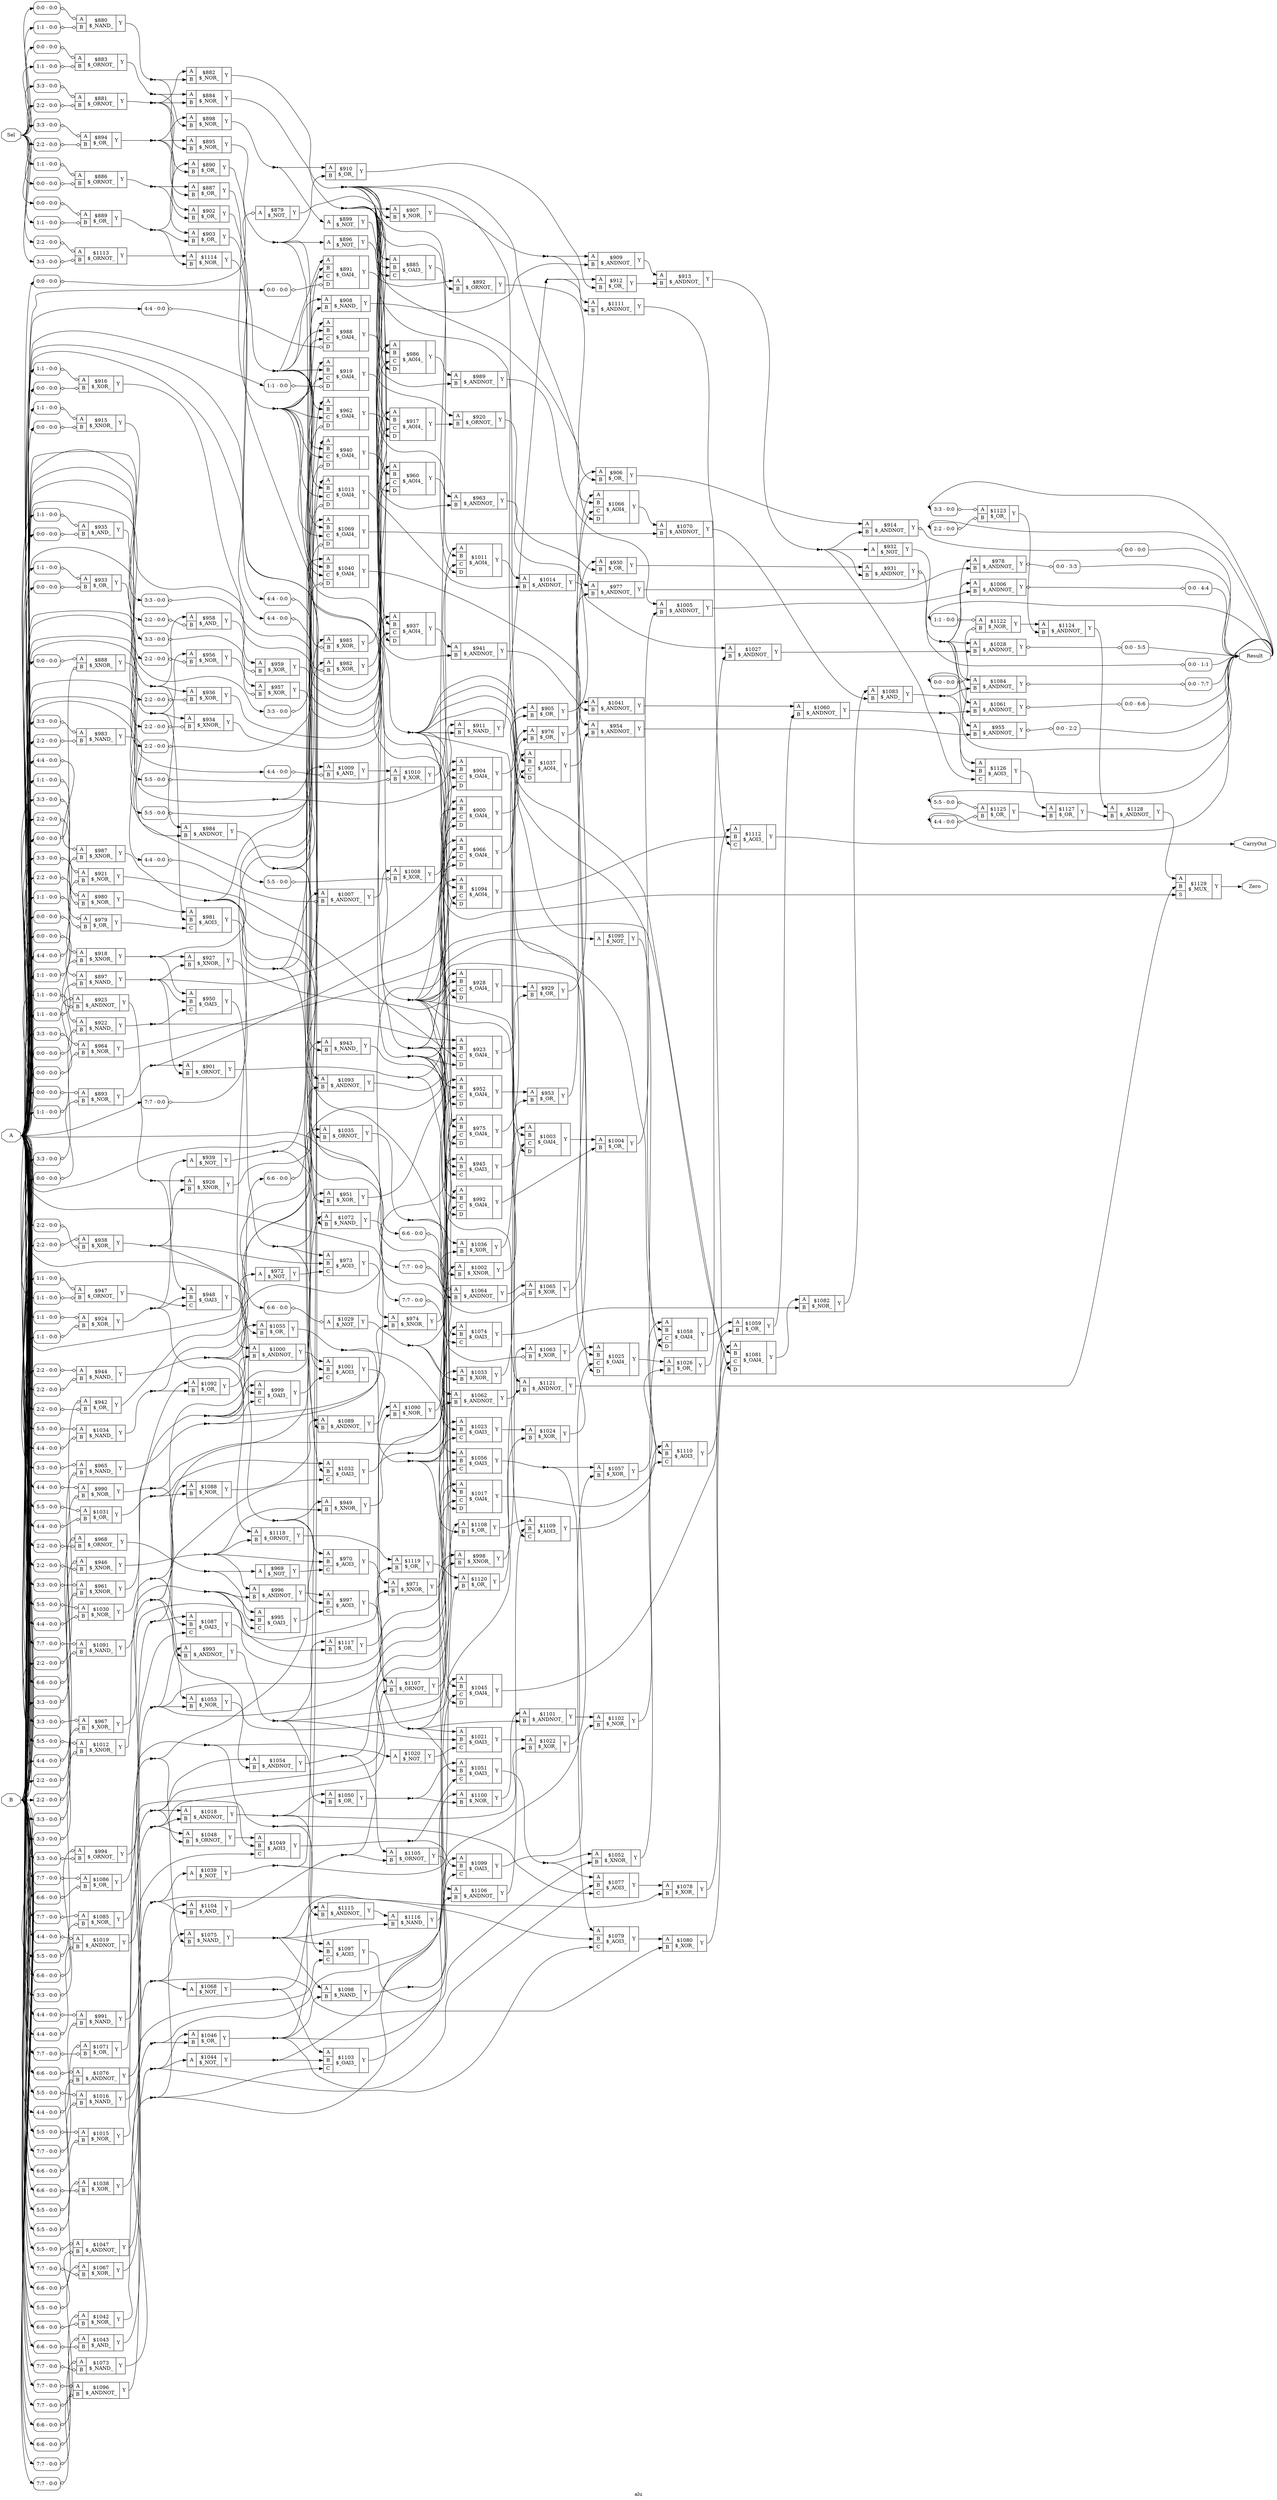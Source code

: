digraph "alu" {
label="alu";
rankdir="LR";
remincross=true;
n242 [ shape=octagon, label="A", color="black", fontcolor="black" ];
n243 [ shape=octagon, label="B", color="black", fontcolor="black" ];
n244 [ shape=octagon, label="CarryOut", color="black", fontcolor="black" ];
n245 [ shape=octagon, label="Result", color="black", fontcolor="black" ];
n246 [ shape=octagon, label="Sel", color="black", fontcolor="black" ];
n247 [ shape=octagon, label="Zero", color="black", fontcolor="black" ];
{ rank="source"; n242; n243; n246;}
{ rank="sink"; n244; n245; n247;}
c249 [ shape=record, label="{{<p242> A|<p243> B}|$1000\n$_ANDNOT_|{<p248> Y}}" ];
c251 [ shape=record, label="{{<p242> A|<p243> B|<p250> C}|$1001\n$_AOI3_|{<p248> Y}}" ];
c252 [ shape=record, label="{{<p242> A|<p243> B}|$1002\n$_XNOR_|{<p248> Y}}" ];
c254 [ shape=record, label="{{<p242> A|<p243> B|<p250> C|<p253> D}|$1003\n$_OAI4_|{<p248> Y}}" ];
c255 [ shape=record, label="{{<p242> A|<p243> B}|$1004\n$_OR_|{<p248> Y}}" ];
c256 [ shape=record, label="{{<p242> A|<p243> B}|$1005\n$_ANDNOT_|{<p248> Y}}" ];
c257 [ shape=record, label="{{<p242> A|<p243> B}|$1006\n$_ANDNOT_|{<p248> Y}}" ];
x0 [ shape=record, style=rounded, label="<s0> 0:0 - 4:4 " ];
c257:p248:e -> x0:w [arrowhead=odiamond, arrowtail=odiamond, dir=both, color="black", label=""];
c258 [ shape=record, label="{{<p242> A|<p243> B}|$1007\n$_ANDNOT_|{<p248> Y}}" ];
x1 [ shape=record, style=rounded, label="<s0> 4:4 - 0:0 " ];
x1:e -> c258:p243:w [arrowhead=odiamond, arrowtail=odiamond, dir=both, color="black", label=""];
c259 [ shape=record, label="{{<p242> A|<p243> B}|$1008\n$_XOR_|{<p248> Y}}" ];
x2 [ shape=record, style=rounded, label="<s0> 5:5 - 0:0 " ];
x2:e -> c259:p243:w [arrowhead=odiamond, arrowtail=odiamond, dir=both, color="black", label=""];
c260 [ shape=record, label="{{<p242> A|<p243> B}|$1009\n$_AND_|{<p248> Y}}" ];
x3 [ shape=record, style=rounded, label="<s0> 4:4 - 0:0 " ];
x3:e -> c260:p243:w [arrowhead=odiamond, arrowtail=odiamond, dir=both, color="black", label=""];
c261 [ shape=record, label="{{<p242> A|<p243> B}|$1010\n$_XOR_|{<p248> Y}}" ];
x4 [ shape=record, style=rounded, label="<s0> 5:5 - 0:0 " ];
x4:e -> c261:p243:w [arrowhead=odiamond, arrowtail=odiamond, dir=both, color="black", label=""];
c262 [ shape=record, label="{{<p242> A|<p243> B|<p250> C|<p253> D}|$1011\n$_AOI4_|{<p248> Y}}" ];
c263 [ shape=record, label="{{<p242> A|<p243> B}|$1012\n$_XNOR_|{<p248> Y}}" ];
x5 [ shape=record, style=rounded, label="<s0> 5:5 - 0:0 " ];
x5:e -> c263:p242:w [arrowhead=odiamond, arrowtail=odiamond, dir=both, color="black", label=""];
x6 [ shape=record, style=rounded, label="<s0> 5:5 - 0:0 " ];
x6:e -> c263:p243:w [arrowhead=odiamond, arrowtail=odiamond, dir=both, color="black", label=""];
c264 [ shape=record, label="{{<p242> A|<p243> B|<p250> C|<p253> D}|$1013\n$_OAI4_|{<p248> Y}}" ];
x7 [ shape=record, style=rounded, label="<s0> 5:5 - 0:0 " ];
x7:e -> c264:p253:w [arrowhead=odiamond, arrowtail=odiamond, dir=both, color="black", label=""];
c265 [ shape=record, label="{{<p242> A|<p243> B}|$1014\n$_ANDNOT_|{<p248> Y}}" ];
c266 [ shape=record, label="{{<p242> A|<p243> B}|$1015\n$_NOR_|{<p248> Y}}" ];
x8 [ shape=record, style=rounded, label="<s0> 5:5 - 0:0 " ];
x8:e -> c266:p242:w [arrowhead=odiamond, arrowtail=odiamond, dir=both, color="black", label=""];
x9 [ shape=record, style=rounded, label="<s0> 5:5 - 0:0 " ];
x9:e -> c266:p243:w [arrowhead=odiamond, arrowtail=odiamond, dir=both, color="black", label=""];
c267 [ shape=record, label="{{<p242> A|<p243> B}|$1016\n$_NAND_|{<p248> Y}}" ];
x10 [ shape=record, style=rounded, label="<s0> 5:5 - 0:0 " ];
x10:e -> c267:p242:w [arrowhead=odiamond, arrowtail=odiamond, dir=both, color="black", label=""];
x11 [ shape=record, style=rounded, label="<s0> 5:5 - 0:0 " ];
x11:e -> c267:p243:w [arrowhead=odiamond, arrowtail=odiamond, dir=both, color="black", label=""];
c268 [ shape=record, label="{{<p242> A|<p243> B|<p250> C|<p253> D}|$1017\n$_OAI4_|{<p248> Y}}" ];
c269 [ shape=record, label="{{<p242> A|<p243> B}|$1018\n$_ANDNOT_|{<p248> Y}}" ];
c270 [ shape=record, label="{{<p242> A|<p243> B}|$1019\n$_ANDNOT_|{<p248> Y}}" ];
x12 [ shape=record, style=rounded, label="<s0> 4:4 - 0:0 " ];
x12:e -> c270:p242:w [arrowhead=odiamond, arrowtail=odiamond, dir=both, color="black", label=""];
x13 [ shape=record, style=rounded, label="<s0> 4:4 - 0:0 " ];
x13:e -> c270:p243:w [arrowhead=odiamond, arrowtail=odiamond, dir=both, color="black", label=""];
c271 [ shape=record, label="{{<p242> A}|$1020\n$_NOT_|{<p248> Y}}" ];
c272 [ shape=record, label="{{<p242> A|<p243> B|<p250> C}|$1021\n$_OAI3_|{<p248> Y}}" ];
c273 [ shape=record, label="{{<p242> A|<p243> B}|$1022\n$_XOR_|{<p248> Y}}" ];
c274 [ shape=record, label="{{<p242> A|<p243> B|<p250> C}|$1023\n$_OAI3_|{<p248> Y}}" ];
c275 [ shape=record, label="{{<p242> A|<p243> B}|$1024\n$_XOR_|{<p248> Y}}" ];
c276 [ shape=record, label="{{<p242> A|<p243> B|<p250> C|<p253> D}|$1025\n$_OAI4_|{<p248> Y}}" ];
c277 [ shape=record, label="{{<p242> A|<p243> B}|$1026\n$_OR_|{<p248> Y}}" ];
c278 [ shape=record, label="{{<p242> A|<p243> B}|$1027\n$_ANDNOT_|{<p248> Y}}" ];
c279 [ shape=record, label="{{<p242> A|<p243> B}|$1028\n$_ANDNOT_|{<p248> Y}}" ];
x14 [ shape=record, style=rounded, label="<s0> 0:0 - 5:5 " ];
c279:p248:e -> x14:w [arrowhead=odiamond, arrowtail=odiamond, dir=both, color="black", label=""];
c280 [ shape=record, label="{{<p242> A}|$1029\n$_NOT_|{<p248> Y}}" ];
x15 [ shape=record, style=rounded, label="<s0> 6:6 - 0:0 " ];
x15:e -> c280:p242:w [arrowhead=odiamond, arrowtail=odiamond, dir=both, color="black", label=""];
c281 [ shape=record, label="{{<p242> A|<p243> B}|$1030\n$_NOR_|{<p248> Y}}" ];
x16 [ shape=record, style=rounded, label="<s0> 5:5 - 0:0 " ];
x16:e -> c281:p242:w [arrowhead=odiamond, arrowtail=odiamond, dir=both, color="black", label=""];
x17 [ shape=record, style=rounded, label="<s0> 4:4 - 0:0 " ];
x17:e -> c281:p243:w [arrowhead=odiamond, arrowtail=odiamond, dir=both, color="black", label=""];
c282 [ shape=record, label="{{<p242> A|<p243> B}|$1031\n$_OR_|{<p248> Y}}" ];
x18 [ shape=record, style=rounded, label="<s0> 5:5 - 0:0 " ];
x18:e -> c282:p242:w [arrowhead=odiamond, arrowtail=odiamond, dir=both, color="black", label=""];
x19 [ shape=record, style=rounded, label="<s0> 4:4 - 0:0 " ];
x19:e -> c282:p243:w [arrowhead=odiamond, arrowtail=odiamond, dir=both, color="black", label=""];
c283 [ shape=record, label="{{<p242> A|<p243> B|<p250> C}|$1032\n$_OAI3_|{<p248> Y}}" ];
c284 [ shape=record, label="{{<p242> A|<p243> B}|$1033\n$_XOR_|{<p248> Y}}" ];
c285 [ shape=record, label="{{<p242> A|<p243> B}|$1034\n$_NAND_|{<p248> Y}}" ];
x20 [ shape=record, style=rounded, label="<s0> 5:5 - 0:0 " ];
x20:e -> c285:p242:w [arrowhead=odiamond, arrowtail=odiamond, dir=both, color="black", label=""];
x21 [ shape=record, style=rounded, label="<s0> 4:4 - 0:0 " ];
x21:e -> c285:p243:w [arrowhead=odiamond, arrowtail=odiamond, dir=both, color="black", label=""];
c286 [ shape=record, label="{{<p242> A|<p243> B}|$1035\n$_ORNOT_|{<p248> Y}}" ];
c287 [ shape=record, label="{{<p242> A|<p243> B}|$1036\n$_XOR_|{<p248> Y}}" ];
c288 [ shape=record, label="{{<p242> A|<p243> B|<p250> C|<p253> D}|$1037\n$_AOI4_|{<p248> Y}}" ];
c289 [ shape=record, label="{{<p242> A|<p243> B}|$1038\n$_XOR_|{<p248> Y}}" ];
x22 [ shape=record, style=rounded, label="<s0> 6:6 - 0:0 " ];
x22:e -> c289:p242:w [arrowhead=odiamond, arrowtail=odiamond, dir=both, color="black", label=""];
x23 [ shape=record, style=rounded, label="<s0> 6:6 - 0:0 " ];
x23:e -> c289:p243:w [arrowhead=odiamond, arrowtail=odiamond, dir=both, color="black", label=""];
c290 [ shape=record, label="{{<p242> A}|$1039\n$_NOT_|{<p248> Y}}" ];
c291 [ shape=record, label="{{<p242> A|<p243> B|<p250> C|<p253> D}|$1040\n$_OAI4_|{<p248> Y}}" ];
x24 [ shape=record, style=rounded, label="<s0> 6:6 - 0:0 " ];
x24:e -> c291:p253:w [arrowhead=odiamond, arrowtail=odiamond, dir=both, color="black", label=""];
c292 [ shape=record, label="{{<p242> A|<p243> B}|$1041\n$_ANDNOT_|{<p248> Y}}" ];
c293 [ shape=record, label="{{<p242> A|<p243> B}|$1042\n$_NOR_|{<p248> Y}}" ];
x25 [ shape=record, style=rounded, label="<s0> 6:6 - 0:0 " ];
x25:e -> c293:p242:w [arrowhead=odiamond, arrowtail=odiamond, dir=both, color="black", label=""];
x26 [ shape=record, style=rounded, label="<s0> 6:6 - 0:0 " ];
x26:e -> c293:p243:w [arrowhead=odiamond, arrowtail=odiamond, dir=both, color="black", label=""];
c294 [ shape=record, label="{{<p242> A|<p243> B}|$1043\n$_AND_|{<p248> Y}}" ];
x27 [ shape=record, style=rounded, label="<s0> 6:6 - 0:0 " ];
x27:e -> c294:p242:w [arrowhead=odiamond, arrowtail=odiamond, dir=both, color="black", label=""];
x28 [ shape=record, style=rounded, label="<s0> 6:6 - 0:0 " ];
x28:e -> c294:p243:w [arrowhead=odiamond, arrowtail=odiamond, dir=both, color="black", label=""];
c295 [ shape=record, label="{{<p242> A}|$1044\n$_NOT_|{<p248> Y}}" ];
c296 [ shape=record, label="{{<p242> A|<p243> B|<p250> C|<p253> D}|$1045\n$_OAI4_|{<p248> Y}}" ];
c297 [ shape=record, label="{{<p242> A|<p243> B}|$1046\n$_OR_|{<p248> Y}}" ];
c298 [ shape=record, label="{{<p242> A|<p243> B}|$1047\n$_ANDNOT_|{<p248> Y}}" ];
x29 [ shape=record, style=rounded, label="<s0> 5:5 - 0:0 " ];
x29:e -> c298:p242:w [arrowhead=odiamond, arrowtail=odiamond, dir=both, color="black", label=""];
x30 [ shape=record, style=rounded, label="<s0> 5:5 - 0:0 " ];
x30:e -> c298:p243:w [arrowhead=odiamond, arrowtail=odiamond, dir=both, color="black", label=""];
c299 [ shape=record, label="{{<p242> A|<p243> B}|$1048\n$_ORNOT_|{<p248> Y}}" ];
c300 [ shape=record, label="{{<p242> A|<p243> B|<p250> C}|$1049\n$_AOI3_|{<p248> Y}}" ];
c301 [ shape=record, label="{{<p242> A|<p243> B}|$1050\n$_OR_|{<p248> Y}}" ];
c302 [ shape=record, label="{{<p242> A|<p243> B|<p250> C}|$1051\n$_OAI3_|{<p248> Y}}" ];
c303 [ shape=record, label="{{<p242> A|<p243> B}|$1052\n$_XNOR_|{<p248> Y}}" ];
c304 [ shape=record, label="{{<p242> A|<p243> B}|$1053\n$_NOR_|{<p248> Y}}" ];
c305 [ shape=record, label="{{<p242> A|<p243> B}|$1054\n$_ANDNOT_|{<p248> Y}}" ];
c306 [ shape=record, label="{{<p242> A|<p243> B}|$1055\n$_OR_|{<p248> Y}}" ];
c307 [ shape=record, label="{{<p242> A|<p243> B|<p250> C}|$1056\n$_OAI3_|{<p248> Y}}" ];
c308 [ shape=record, label="{{<p242> A|<p243> B}|$1057\n$_XOR_|{<p248> Y}}" ];
c309 [ shape=record, label="{{<p242> A|<p243> B|<p250> C|<p253> D}|$1058\n$_OAI4_|{<p248> Y}}" ];
c310 [ shape=record, label="{{<p242> A|<p243> B}|$1059\n$_OR_|{<p248> Y}}" ];
c311 [ shape=record, label="{{<p242> A|<p243> B}|$1060\n$_ANDNOT_|{<p248> Y}}" ];
c312 [ shape=record, label="{{<p242> A|<p243> B}|$1061\n$_ANDNOT_|{<p248> Y}}" ];
x31 [ shape=record, style=rounded, label="<s0> 0:0 - 6:6 " ];
c312:p248:e -> x31:w [arrowhead=odiamond, arrowtail=odiamond, dir=both, color="black", label=""];
c313 [ shape=record, label="{{<p242> A|<p243> B}|$1062\n$_ANDNOT_|{<p248> Y}}" ];
c314 [ shape=record, label="{{<p242> A|<p243> B}|$1063\n$_XOR_|{<p248> Y}}" ];
x32 [ shape=record, style=rounded, label="<s0> 7:7 - 0:0 " ];
x32:e -> c314:p243:w [arrowhead=odiamond, arrowtail=odiamond, dir=both, color="black", label=""];
c315 [ shape=record, label="{{<p242> A|<p243> B}|$1064\n$_ANDNOT_|{<p248> Y}}" ];
x33 [ shape=record, style=rounded, label="<s0> 6:6 - 0:0 " ];
x33:e -> c315:p242:w [arrowhead=odiamond, arrowtail=odiamond, dir=both, color="black", label=""];
c316 [ shape=record, label="{{<p242> A|<p243> B}|$1065\n$_XOR_|{<p248> Y}}" ];
x34 [ shape=record, style=rounded, label="<s0> 7:7 - 0:0 " ];
x34:e -> c316:p243:w [arrowhead=odiamond, arrowtail=odiamond, dir=both, color="black", label=""];
c317 [ shape=record, label="{{<p242> A|<p243> B|<p250> C|<p253> D}|$1066\n$_AOI4_|{<p248> Y}}" ];
c318 [ shape=record, label="{{<p242> A|<p243> B}|$1067\n$_XOR_|{<p248> Y}}" ];
x35 [ shape=record, style=rounded, label="<s0> 7:7 - 0:0 " ];
x35:e -> c318:p242:w [arrowhead=odiamond, arrowtail=odiamond, dir=both, color="black", label=""];
x36 [ shape=record, style=rounded, label="<s0> 7:7 - 0:0 " ];
x36:e -> c318:p243:w [arrowhead=odiamond, arrowtail=odiamond, dir=both, color="black", label=""];
c319 [ shape=record, label="{{<p242> A}|$1068\n$_NOT_|{<p248> Y}}" ];
c320 [ shape=record, label="{{<p242> A|<p243> B|<p250> C|<p253> D}|$1069\n$_OAI4_|{<p248> Y}}" ];
x37 [ shape=record, style=rounded, label="<s0> 7:7 - 0:0 " ];
x37:e -> c320:p253:w [arrowhead=odiamond, arrowtail=odiamond, dir=both, color="black", label=""];
c321 [ shape=record, label="{{<p242> A|<p243> B}|$1070\n$_ANDNOT_|{<p248> Y}}" ];
c322 [ shape=record, label="{{<p242> A|<p243> B}|$1071\n$_OR_|{<p248> Y}}" ];
x38 [ shape=record, style=rounded, label="<s0> 7:7 - 0:0 " ];
x38:e -> c322:p242:w [arrowhead=odiamond, arrowtail=odiamond, dir=both, color="black", label=""];
x39 [ shape=record, style=rounded, label="<s0> 7:7 - 0:0 " ];
x39:e -> c322:p243:w [arrowhead=odiamond, arrowtail=odiamond, dir=both, color="black", label=""];
c323 [ shape=record, label="{{<p242> A|<p243> B}|$1072\n$_NAND_|{<p248> Y}}" ];
c324 [ shape=record, label="{{<p242> A|<p243> B}|$1073\n$_NAND_|{<p248> Y}}" ];
x40 [ shape=record, style=rounded, label="<s0> 7:7 - 0:0 " ];
x40:e -> c324:p242:w [arrowhead=odiamond, arrowtail=odiamond, dir=both, color="black", label=""];
x41 [ shape=record, style=rounded, label="<s0> 7:7 - 0:0 " ];
x41:e -> c324:p243:w [arrowhead=odiamond, arrowtail=odiamond, dir=both, color="black", label=""];
c325 [ shape=record, label="{{<p242> A|<p243> B|<p250> C}|$1074\n$_OAI3_|{<p248> Y}}" ];
c326 [ shape=record, label="{{<p242> A|<p243> B}|$1075\n$_NAND_|{<p248> Y}}" ];
c327 [ shape=record, label="{{<p242> A|<p243> B}|$1076\n$_ANDNOT_|{<p248> Y}}" ];
x42 [ shape=record, style=rounded, label="<s0> 6:6 - 0:0 " ];
x42:e -> c327:p242:w [arrowhead=odiamond, arrowtail=odiamond, dir=both, color="black", label=""];
x43 [ shape=record, style=rounded, label="<s0> 6:6 - 0:0 " ];
x43:e -> c327:p243:w [arrowhead=odiamond, arrowtail=odiamond, dir=both, color="black", label=""];
c328 [ shape=record, label="{{<p242> A|<p243> B|<p250> C}|$1077\n$_AOI3_|{<p248> Y}}" ];
c329 [ shape=record, label="{{<p242> A|<p243> B}|$1078\n$_XOR_|{<p248> Y}}" ];
c330 [ shape=record, label="{{<p242> A|<p243> B|<p250> C}|$1079\n$_AOI3_|{<p248> Y}}" ];
c331 [ shape=record, label="{{<p242> A|<p243> B}|$1080\n$_XOR_|{<p248> Y}}" ];
c332 [ shape=record, label="{{<p242> A|<p243> B|<p250> C|<p253> D}|$1081\n$_OAI4_|{<p248> Y}}" ];
c333 [ shape=record, label="{{<p242> A|<p243> B}|$1082\n$_NOR_|{<p248> Y}}" ];
c334 [ shape=record, label="{{<p242> A|<p243> B}|$1083\n$_AND_|{<p248> Y}}" ];
c335 [ shape=record, label="{{<p242> A|<p243> B}|$1084\n$_ANDNOT_|{<p248> Y}}" ];
x44 [ shape=record, style=rounded, label="<s0> 0:0 - 7:7 " ];
c335:p248:e -> x44:w [arrowhead=odiamond, arrowtail=odiamond, dir=both, color="black", label=""];
c336 [ shape=record, label="{{<p242> A|<p243> B}|$1085\n$_NOR_|{<p248> Y}}" ];
x45 [ shape=record, style=rounded, label="<s0> 7:7 - 0:0 " ];
x45:e -> c336:p242:w [arrowhead=odiamond, arrowtail=odiamond, dir=both, color="black", label=""];
x46 [ shape=record, style=rounded, label="<s0> 6:6 - 0:0 " ];
x46:e -> c336:p243:w [arrowhead=odiamond, arrowtail=odiamond, dir=both, color="black", label=""];
c337 [ shape=record, label="{{<p242> A|<p243> B}|$1086\n$_OR_|{<p248> Y}}" ];
x47 [ shape=record, style=rounded, label="<s0> 7:7 - 0:0 " ];
x47:e -> c337:p242:w [arrowhead=odiamond, arrowtail=odiamond, dir=both, color="black", label=""];
x48 [ shape=record, style=rounded, label="<s0> 6:6 - 0:0 " ];
x48:e -> c337:p243:w [arrowhead=odiamond, arrowtail=odiamond, dir=both, color="black", label=""];
c338 [ shape=record, label="{{<p242> A|<p243> B|<p250> C}|$1087\n$_OAI3_|{<p248> Y}}" ];
c339 [ shape=record, label="{{<p242> A|<p243> B}|$1088\n$_NOR_|{<p248> Y}}" ];
c340 [ shape=record, label="{{<p242> A|<p243> B}|$1089\n$_ANDNOT_|{<p248> Y}}" ];
c341 [ shape=record, label="{{<p242> A|<p243> B}|$1090\n$_NOR_|{<p248> Y}}" ];
c342 [ shape=record, label="{{<p242> A|<p243> B}|$1091\n$_NAND_|{<p248> Y}}" ];
x49 [ shape=record, style=rounded, label="<s0> 7:7 - 0:0 " ];
x49:e -> c342:p242:w [arrowhead=odiamond, arrowtail=odiamond, dir=both, color="black", label=""];
x50 [ shape=record, style=rounded, label="<s0> 6:6 - 0:0 " ];
x50:e -> c342:p243:w [arrowhead=odiamond, arrowtail=odiamond, dir=both, color="black", label=""];
c343 [ shape=record, label="{{<p242> A|<p243> B}|$1092\n$_OR_|{<p248> Y}}" ];
c344 [ shape=record, label="{{<p242> A|<p243> B}|$1093\n$_ANDNOT_|{<p248> Y}}" ];
c345 [ shape=record, label="{{<p242> A|<p243> B|<p250> C|<p253> D}|$1094\n$_AOI4_|{<p248> Y}}" ];
c346 [ shape=record, label="{{<p242> A}|$1095\n$_NOT_|{<p248> Y}}" ];
c347 [ shape=record, label="{{<p242> A|<p243> B}|$1096\n$_ANDNOT_|{<p248> Y}}" ];
x51 [ shape=record, style=rounded, label="<s0> 7:7 - 0:0 " ];
x51:e -> c347:p242:w [arrowhead=odiamond, arrowtail=odiamond, dir=both, color="black", label=""];
x52 [ shape=record, style=rounded, label="<s0> 7:7 - 0:0 " ];
x52:e -> c347:p243:w [arrowhead=odiamond, arrowtail=odiamond, dir=both, color="black", label=""];
c348 [ shape=record, label="{{<p242> A|<p243> B|<p250> C}|$1097\n$_AOI3_|{<p248> Y}}" ];
c349 [ shape=record, label="{{<p242> A|<p243> B}|$1098\n$_NAND_|{<p248> Y}}" ];
c350 [ shape=record, label="{{<p242> A|<p243> B|<p250> C}|$1099\n$_OAI3_|{<p248> Y}}" ];
c351 [ shape=record, label="{{<p242> A|<p243> B}|$1100\n$_NOR_|{<p248> Y}}" ];
c352 [ shape=record, label="{{<p242> A|<p243> B}|$1101\n$_ANDNOT_|{<p248> Y}}" ];
c353 [ shape=record, label="{{<p242> A|<p243> B}|$1102\n$_NOR_|{<p248> Y}}" ];
c354 [ shape=record, label="{{<p242> A|<p243> B|<p250> C}|$1103\n$_OAI3_|{<p248> Y}}" ];
c355 [ shape=record, label="{{<p242> A|<p243> B}|$1104\n$_AND_|{<p248> Y}}" ];
c356 [ shape=record, label="{{<p242> A|<p243> B}|$1105\n$_ORNOT_|{<p248> Y}}" ];
c357 [ shape=record, label="{{<p242> A|<p243> B}|$1106\n$_ANDNOT_|{<p248> Y}}" ];
c358 [ shape=record, label="{{<p242> A|<p243> B}|$1107\n$_ORNOT_|{<p248> Y}}" ];
c359 [ shape=record, label="{{<p242> A|<p243> B}|$1108\n$_OR_|{<p248> Y}}" ];
c360 [ shape=record, label="{{<p242> A|<p243> B|<p250> C}|$1109\n$_AOI3_|{<p248> Y}}" ];
c361 [ shape=record, label="{{<p242> A|<p243> B|<p250> C}|$1110\n$_AOI3_|{<p248> Y}}" ];
c362 [ shape=record, label="{{<p242> A|<p243> B}|$1111\n$_ANDNOT_|{<p248> Y}}" ];
c363 [ shape=record, label="{{<p242> A|<p243> B|<p250> C}|$1112\n$_AOI3_|{<p248> Y}}" ];
c364 [ shape=record, label="{{<p242> A|<p243> B}|$1113\n$_ORNOT_|{<p248> Y}}" ];
x53 [ shape=record, style=rounded, label="<s0> 2:2 - 0:0 " ];
x53:e -> c364:p242:w [arrowhead=odiamond, arrowtail=odiamond, dir=both, color="black", label=""];
x54 [ shape=record, style=rounded, label="<s0> 3:3 - 0:0 " ];
x54:e -> c364:p243:w [arrowhead=odiamond, arrowtail=odiamond, dir=both, color="black", label=""];
c365 [ shape=record, label="{{<p242> A|<p243> B}|$1114\n$_NOR_|{<p248> Y}}" ];
c366 [ shape=record, label="{{<p242> A|<p243> B}|$1115\n$_ANDNOT_|{<p248> Y}}" ];
c367 [ shape=record, label="{{<p242> A|<p243> B}|$1116\n$_NAND_|{<p248> Y}}" ];
c368 [ shape=record, label="{{<p242> A|<p243> B}|$1117\n$_OR_|{<p248> Y}}" ];
c369 [ shape=record, label="{{<p242> A|<p243> B}|$1118\n$_ORNOT_|{<p248> Y}}" ];
c370 [ shape=record, label="{{<p242> A|<p243> B}|$1119\n$_OR_|{<p248> Y}}" ];
c371 [ shape=record, label="{{<p242> A|<p243> B}|$1120\n$_OR_|{<p248> Y}}" ];
c372 [ shape=record, label="{{<p242> A|<p243> B}|$1121\n$_ANDNOT_|{<p248> Y}}" ];
c373 [ shape=record, label="{{<p242> A|<p243> B}|$1122\n$_NOR_|{<p248> Y}}" ];
x55 [ shape=record, style=rounded, label="<s0> 1:1 - 0:0 " ];
x55:e -> c373:p242:w [arrowhead=odiamond, arrowtail=odiamond, dir=both, color="black", label=""];
x56 [ shape=record, style=rounded, label="<s0> 0:0 - 0:0 " ];
x56:e -> c373:p243:w [arrowhead=odiamond, arrowtail=odiamond, dir=both, color="black", label=""];
c374 [ shape=record, label="{{<p242> A|<p243> B}|$1123\n$_OR_|{<p248> Y}}" ];
x57 [ shape=record, style=rounded, label="<s0> 3:3 - 0:0 " ];
x57:e -> c374:p242:w [arrowhead=odiamond, arrowtail=odiamond, dir=both, color="black", label=""];
x58 [ shape=record, style=rounded, label="<s0> 2:2 - 0:0 " ];
x58:e -> c374:p243:w [arrowhead=odiamond, arrowtail=odiamond, dir=both, color="black", label=""];
c375 [ shape=record, label="{{<p242> A|<p243> B}|$1124\n$_ANDNOT_|{<p248> Y}}" ];
c376 [ shape=record, label="{{<p242> A|<p243> B}|$1125\n$_OR_|{<p248> Y}}" ];
x59 [ shape=record, style=rounded, label="<s0> 5:5 - 0:0 " ];
x59:e -> c376:p242:w [arrowhead=odiamond, arrowtail=odiamond, dir=both, color="black", label=""];
x60 [ shape=record, style=rounded, label="<s0> 4:4 - 0:0 " ];
x60:e -> c376:p243:w [arrowhead=odiamond, arrowtail=odiamond, dir=both, color="black", label=""];
c377 [ shape=record, label="{{<p242> A|<p243> B|<p250> C}|$1126\n$_AOI3_|{<p248> Y}}" ];
c378 [ shape=record, label="{{<p242> A|<p243> B}|$1127\n$_OR_|{<p248> Y}}" ];
c379 [ shape=record, label="{{<p242> A|<p243> B}|$1128\n$_ANDNOT_|{<p248> Y}}" ];
c381 [ shape=record, label="{{<p242> A|<p243> B|<p380> S}|$1129\n$_MUX_|{<p248> Y}}" ];
c382 [ shape=record, label="{{<p242> A}|$879\n$_NOT_|{<p248> Y}}" ];
x61 [ shape=record, style=rounded, label="<s0> 0:0 - 0:0 " ];
x61:e -> c382:p242:w [arrowhead=odiamond, arrowtail=odiamond, dir=both, color="black", label=""];
c383 [ shape=record, label="{{<p242> A|<p243> B}|$880\n$_NAND_|{<p248> Y}}" ];
x62 [ shape=record, style=rounded, label="<s0> 0:0 - 0:0 " ];
x62:e -> c383:p242:w [arrowhead=odiamond, arrowtail=odiamond, dir=both, color="black", label=""];
x63 [ shape=record, style=rounded, label="<s0> 1:1 - 0:0 " ];
x63:e -> c383:p243:w [arrowhead=odiamond, arrowtail=odiamond, dir=both, color="black", label=""];
c384 [ shape=record, label="{{<p242> A|<p243> B}|$881\n$_ORNOT_|{<p248> Y}}" ];
x64 [ shape=record, style=rounded, label="<s0> 3:3 - 0:0 " ];
x64:e -> c384:p242:w [arrowhead=odiamond, arrowtail=odiamond, dir=both, color="black", label=""];
x65 [ shape=record, style=rounded, label="<s0> 2:2 - 0:0 " ];
x65:e -> c384:p243:w [arrowhead=odiamond, arrowtail=odiamond, dir=both, color="black", label=""];
c385 [ shape=record, label="{{<p242> A|<p243> B}|$882\n$_NOR_|{<p248> Y}}" ];
c386 [ shape=record, label="{{<p242> A|<p243> B}|$883\n$_ORNOT_|{<p248> Y}}" ];
x66 [ shape=record, style=rounded, label="<s0> 0:0 - 0:0 " ];
x66:e -> c386:p242:w [arrowhead=odiamond, arrowtail=odiamond, dir=both, color="black", label=""];
x67 [ shape=record, style=rounded, label="<s0> 1:1 - 0:0 " ];
x67:e -> c386:p243:w [arrowhead=odiamond, arrowtail=odiamond, dir=both, color="black", label=""];
c387 [ shape=record, label="{{<p242> A|<p243> B}|$884\n$_NOR_|{<p248> Y}}" ];
c388 [ shape=record, label="{{<p242> A|<p243> B|<p250> C}|$885\n$_OAI3_|{<p248> Y}}" ];
c389 [ shape=record, label="{{<p242> A|<p243> B}|$886\n$_ORNOT_|{<p248> Y}}" ];
x68 [ shape=record, style=rounded, label="<s0> 1:1 - 0:0 " ];
x68:e -> c389:p242:w [arrowhead=odiamond, arrowtail=odiamond, dir=both, color="black", label=""];
x69 [ shape=record, style=rounded, label="<s0> 0:0 - 0:0 " ];
x69:e -> c389:p243:w [arrowhead=odiamond, arrowtail=odiamond, dir=both, color="black", label=""];
c390 [ shape=record, label="{{<p242> A|<p243> B}|$887\n$_OR_|{<p248> Y}}" ];
c391 [ shape=record, label="{{<p242> A|<p243> B}|$888\n$_XNOR_|{<p248> Y}}" ];
x70 [ shape=record, style=rounded, label="<s0> 0:0 - 0:0 " ];
x70:e -> c391:p242:w [arrowhead=odiamond, arrowtail=odiamond, dir=both, color="black", label=""];
x71 [ shape=record, style=rounded, label="<s0> 0:0 - 0:0 " ];
x71:e -> c391:p243:w [arrowhead=odiamond, arrowtail=odiamond, dir=both, color="black", label=""];
c392 [ shape=record, label="{{<p242> A|<p243> B}|$889\n$_OR_|{<p248> Y}}" ];
x72 [ shape=record, style=rounded, label="<s0> 0:0 - 0:0 " ];
x72:e -> c392:p242:w [arrowhead=odiamond, arrowtail=odiamond, dir=both, color="black", label=""];
x73 [ shape=record, style=rounded, label="<s0> 1:1 - 0:0 " ];
x73:e -> c392:p243:w [arrowhead=odiamond, arrowtail=odiamond, dir=both, color="black", label=""];
c393 [ shape=record, label="{{<p242> A|<p243> B}|$890\n$_OR_|{<p248> Y}}" ];
c394 [ shape=record, label="{{<p242> A|<p243> B|<p250> C|<p253> D}|$891\n$_OAI4_|{<p248> Y}}" ];
x74 [ shape=record, style=rounded, label="<s0> 0:0 - 0:0 " ];
x74:e -> c394:p253:w [arrowhead=odiamond, arrowtail=odiamond, dir=both, color="black", label=""];
c395 [ shape=record, label="{{<p242> A|<p243> B}|$892\n$_ORNOT_|{<p248> Y}}" ];
c396 [ shape=record, label="{{<p242> A|<p243> B}|$893\n$_NOR_|{<p248> Y}}" ];
x75 [ shape=record, style=rounded, label="<s0> 0:0 - 0:0 " ];
x75:e -> c396:p242:w [arrowhead=odiamond, arrowtail=odiamond, dir=both, color="black", label=""];
x76 [ shape=record, style=rounded, label="<s0> 0:0 - 0:0 " ];
x76:e -> c396:p243:w [arrowhead=odiamond, arrowtail=odiamond, dir=both, color="black", label=""];
c397 [ shape=record, label="{{<p242> A|<p243> B}|$894\n$_OR_|{<p248> Y}}" ];
x77 [ shape=record, style=rounded, label="<s0> 3:3 - 0:0 " ];
x77:e -> c397:p242:w [arrowhead=odiamond, arrowtail=odiamond, dir=both, color="black", label=""];
x78 [ shape=record, style=rounded, label="<s0> 2:2 - 0:0 " ];
x78:e -> c397:p243:w [arrowhead=odiamond, arrowtail=odiamond, dir=both, color="black", label=""];
c398 [ shape=record, label="{{<p242> A|<p243> B}|$895\n$_NOR_|{<p248> Y}}" ];
c399 [ shape=record, label="{{<p242> A}|$896\n$_NOT_|{<p248> Y}}" ];
c400 [ shape=record, label="{{<p242> A|<p243> B}|$897\n$_NAND_|{<p248> Y}}" ];
x79 [ shape=record, style=rounded, label="<s0> 0:0 - 0:0 " ];
x79:e -> c400:p242:w [arrowhead=odiamond, arrowtail=odiamond, dir=both, color="black", label=""];
x80 [ shape=record, style=rounded, label="<s0> 0:0 - 0:0 " ];
x80:e -> c400:p243:w [arrowhead=odiamond, arrowtail=odiamond, dir=both, color="black", label=""];
c401 [ shape=record, label="{{<p242> A|<p243> B}|$898\n$_NOR_|{<p248> Y}}" ];
c402 [ shape=record, label="{{<p242> A}|$899\n$_NOT_|{<p248> Y}}" ];
c403 [ shape=record, label="{{<p242> A|<p243> B|<p250> C|<p253> D}|$900\n$_OAI4_|{<p248> Y}}" ];
c404 [ shape=record, label="{{<p242> A|<p243> B}|$901\n$_ORNOT_|{<p248> Y}}" ];
c405 [ shape=record, label="{{<p242> A|<p243> B}|$902\n$_OR_|{<p248> Y}}" ];
c406 [ shape=record, label="{{<p242> A|<p243> B}|$903\n$_OR_|{<p248> Y}}" ];
c407 [ shape=record, label="{{<p242> A|<p243> B|<p250> C|<p253> D}|$904\n$_OAI4_|{<p248> Y}}" ];
c408 [ shape=record, label="{{<p242> A|<p243> B}|$905\n$_OR_|{<p248> Y}}" ];
c409 [ shape=record, label="{{<p242> A|<p243> B}|$906\n$_OR_|{<p248> Y}}" ];
c410 [ shape=record, label="{{<p242> A|<p243> B}|$907\n$_NOR_|{<p248> Y}}" ];
c411 [ shape=record, label="{{<p242> A|<p243> B}|$908\n$_NAND_|{<p248> Y}}" ];
c412 [ shape=record, label="{{<p242> A|<p243> B}|$909\n$_ANDNOT_|{<p248> Y}}" ];
c413 [ shape=record, label="{{<p242> A|<p243> B}|$910\n$_OR_|{<p248> Y}}" ];
c414 [ shape=record, label="{{<p242> A|<p243> B}|$911\n$_NAND_|{<p248> Y}}" ];
c415 [ shape=record, label="{{<p242> A|<p243> B}|$912\n$_OR_|{<p248> Y}}" ];
c416 [ shape=record, label="{{<p242> A|<p243> B}|$913\n$_ANDNOT_|{<p248> Y}}" ];
c417 [ shape=record, label="{{<p242> A|<p243> B}|$914\n$_ANDNOT_|{<p248> Y}}" ];
x81 [ shape=record, style=rounded, label="<s0> 0:0 - 0:0 " ];
c417:p248:e -> x81:w [arrowhead=odiamond, arrowtail=odiamond, dir=both, color="black", label=""];
c418 [ shape=record, label="{{<p242> A|<p243> B}|$915\n$_XNOR_|{<p248> Y}}" ];
x82 [ shape=record, style=rounded, label="<s0> 1:1 - 0:0 " ];
x82:e -> c418:p242:w [arrowhead=odiamond, arrowtail=odiamond, dir=both, color="black", label=""];
x83 [ shape=record, style=rounded, label="<s0> 0:0 - 0:0 " ];
x83:e -> c418:p243:w [arrowhead=odiamond, arrowtail=odiamond, dir=both, color="black", label=""];
c419 [ shape=record, label="{{<p242> A|<p243> B}|$916\n$_XOR_|{<p248> Y}}" ];
x84 [ shape=record, style=rounded, label="<s0> 1:1 - 0:0 " ];
x84:e -> c419:p242:w [arrowhead=odiamond, arrowtail=odiamond, dir=both, color="black", label=""];
x85 [ shape=record, style=rounded, label="<s0> 0:0 - 0:0 " ];
x85:e -> c419:p243:w [arrowhead=odiamond, arrowtail=odiamond, dir=both, color="black", label=""];
c420 [ shape=record, label="{{<p242> A|<p243> B|<p250> C|<p253> D}|$917\n$_AOI4_|{<p248> Y}}" ];
c421 [ shape=record, label="{{<p242> A|<p243> B}|$918\n$_XNOR_|{<p248> Y}}" ];
x86 [ shape=record, style=rounded, label="<s0> 1:1 - 0:0 " ];
x86:e -> c421:p242:w [arrowhead=odiamond, arrowtail=odiamond, dir=both, color="black", label=""];
x87 [ shape=record, style=rounded, label="<s0> 1:1 - 0:0 " ];
x87:e -> c421:p243:w [arrowhead=odiamond, arrowtail=odiamond, dir=both, color="black", label=""];
c422 [ shape=record, label="{{<p242> A|<p243> B|<p250> C|<p253> D}|$919\n$_OAI4_|{<p248> Y}}" ];
x88 [ shape=record, style=rounded, label="<s0> 1:1 - 0:0 " ];
x88:e -> c422:p253:w [arrowhead=odiamond, arrowtail=odiamond, dir=both, color="black", label=""];
c423 [ shape=record, label="{{<p242> A|<p243> B}|$920\n$_ORNOT_|{<p248> Y}}" ];
c424 [ shape=record, label="{{<p242> A|<p243> B}|$921\n$_NOR_|{<p248> Y}}" ];
x89 [ shape=record, style=rounded, label="<s0> 1:1 - 0:0 " ];
x89:e -> c424:p242:w [arrowhead=odiamond, arrowtail=odiamond, dir=both, color="black", label=""];
x90 [ shape=record, style=rounded, label="<s0> 1:1 - 0:0 " ];
x90:e -> c424:p243:w [arrowhead=odiamond, arrowtail=odiamond, dir=both, color="black", label=""];
c425 [ shape=record, label="{{<p242> A|<p243> B}|$922\n$_NAND_|{<p248> Y}}" ];
x91 [ shape=record, style=rounded, label="<s0> 1:1 - 0:0 " ];
x91:e -> c425:p242:w [arrowhead=odiamond, arrowtail=odiamond, dir=both, color="black", label=""];
x92 [ shape=record, style=rounded, label="<s0> 1:1 - 0:0 " ];
x92:e -> c425:p243:w [arrowhead=odiamond, arrowtail=odiamond, dir=both, color="black", label=""];
c426 [ shape=record, label="{{<p242> A|<p243> B|<p250> C|<p253> D}|$923\n$_OAI4_|{<p248> Y}}" ];
c427 [ shape=record, label="{{<p242> A|<p243> B}|$924\n$_XOR_|{<p248> Y}}" ];
x93 [ shape=record, style=rounded, label="<s0> 1:1 - 0:0 " ];
x93:e -> c427:p242:w [arrowhead=odiamond, arrowtail=odiamond, dir=both, color="black", label=""];
x94 [ shape=record, style=rounded, label="<s0> 1:1 - 0:0 " ];
x94:e -> c427:p243:w [arrowhead=odiamond, arrowtail=odiamond, dir=both, color="black", label=""];
c428 [ shape=record, label="{{<p242> A|<p243> B}|$925\n$_ANDNOT_|{<p248> Y}}" ];
x95 [ shape=record, style=rounded, label="<s0> 0:0 - 0:0 " ];
x95:e -> c428:p242:w [arrowhead=odiamond, arrowtail=odiamond, dir=both, color="black", label=""];
x96 [ shape=record, style=rounded, label="<s0> 0:0 - 0:0 " ];
x96:e -> c428:p243:w [arrowhead=odiamond, arrowtail=odiamond, dir=both, color="black", label=""];
c429 [ shape=record, label="{{<p242> A|<p243> B}|$926\n$_XNOR_|{<p248> Y}}" ];
c430 [ shape=record, label="{{<p242> A|<p243> B}|$927\n$_XNOR_|{<p248> Y}}" ];
c431 [ shape=record, label="{{<p242> A|<p243> B|<p250> C|<p253> D}|$928\n$_OAI4_|{<p248> Y}}" ];
c432 [ shape=record, label="{{<p242> A|<p243> B}|$929\n$_OR_|{<p248> Y}}" ];
c433 [ shape=record, label="{{<p242> A|<p243> B}|$930\n$_OR_|{<p248> Y}}" ];
c434 [ shape=record, label="{{<p242> A|<p243> B}|$931\n$_ANDNOT_|{<p248> Y}}" ];
x97 [ shape=record, style=rounded, label="<s0> 0:0 - 1:1 " ];
c434:p248:e -> x97:w [arrowhead=odiamond, arrowtail=odiamond, dir=both, color="black", label=""];
c435 [ shape=record, label="{{<p242> A}|$932\n$_NOT_|{<p248> Y}}" ];
c436 [ shape=record, label="{{<p242> A|<p243> B}|$933\n$_OR_|{<p248> Y}}" ];
x98 [ shape=record, style=rounded, label="<s0> 1:1 - 0:0 " ];
x98:e -> c436:p242:w [arrowhead=odiamond, arrowtail=odiamond, dir=both, color="black", label=""];
x99 [ shape=record, style=rounded, label="<s0> 0:0 - 0:0 " ];
x99:e -> c436:p243:w [arrowhead=odiamond, arrowtail=odiamond, dir=both, color="black", label=""];
c437 [ shape=record, label="{{<p242> A|<p243> B}|$934\n$_XNOR_|{<p248> Y}}" ];
x100 [ shape=record, style=rounded, label="<s0> 2:2 - 0:0 " ];
x100:e -> c437:p243:w [arrowhead=odiamond, arrowtail=odiamond, dir=both, color="black", label=""];
c438 [ shape=record, label="{{<p242> A|<p243> B}|$935\n$_AND_|{<p248> Y}}" ];
x101 [ shape=record, style=rounded, label="<s0> 1:1 - 0:0 " ];
x101:e -> c438:p242:w [arrowhead=odiamond, arrowtail=odiamond, dir=both, color="black", label=""];
x102 [ shape=record, style=rounded, label="<s0> 0:0 - 0:0 " ];
x102:e -> c438:p243:w [arrowhead=odiamond, arrowtail=odiamond, dir=both, color="black", label=""];
c439 [ shape=record, label="{{<p242> A|<p243> B}|$936\n$_XOR_|{<p248> Y}}" ];
x103 [ shape=record, style=rounded, label="<s0> 2:2 - 0:0 " ];
x103:e -> c439:p243:w [arrowhead=odiamond, arrowtail=odiamond, dir=both, color="black", label=""];
c440 [ shape=record, label="{{<p242> A|<p243> B|<p250> C|<p253> D}|$937\n$_AOI4_|{<p248> Y}}" ];
c441 [ shape=record, label="{{<p242> A|<p243> B}|$938\n$_XOR_|{<p248> Y}}" ];
x104 [ shape=record, style=rounded, label="<s0> 2:2 - 0:0 " ];
x104:e -> c441:p242:w [arrowhead=odiamond, arrowtail=odiamond, dir=both, color="black", label=""];
x105 [ shape=record, style=rounded, label="<s0> 2:2 - 0:0 " ];
x105:e -> c441:p243:w [arrowhead=odiamond, arrowtail=odiamond, dir=both, color="black", label=""];
c442 [ shape=record, label="{{<p242> A}|$939\n$_NOT_|{<p248> Y}}" ];
c443 [ shape=record, label="{{<p242> A|<p243> B|<p250> C|<p253> D}|$940\n$_OAI4_|{<p248> Y}}" ];
x106 [ shape=record, style=rounded, label="<s0> 2:2 - 0:0 " ];
x106:e -> c443:p253:w [arrowhead=odiamond, arrowtail=odiamond, dir=both, color="black", label=""];
c444 [ shape=record, label="{{<p242> A|<p243> B}|$941\n$_ANDNOT_|{<p248> Y}}" ];
c445 [ shape=record, label="{{<p242> A|<p243> B}|$942\n$_OR_|{<p248> Y}}" ];
x107 [ shape=record, style=rounded, label="<s0> 2:2 - 0:0 " ];
x107:e -> c445:p242:w [arrowhead=odiamond, arrowtail=odiamond, dir=both, color="black", label=""];
x108 [ shape=record, style=rounded, label="<s0> 2:2 - 0:0 " ];
x108:e -> c445:p243:w [arrowhead=odiamond, arrowtail=odiamond, dir=both, color="black", label=""];
c446 [ shape=record, label="{{<p242> A|<p243> B}|$943\n$_NAND_|{<p248> Y}}" ];
c447 [ shape=record, label="{{<p242> A|<p243> B}|$944\n$_NAND_|{<p248> Y}}" ];
x109 [ shape=record, style=rounded, label="<s0> 2:2 - 0:0 " ];
x109:e -> c447:p242:w [arrowhead=odiamond, arrowtail=odiamond, dir=both, color="black", label=""];
x110 [ shape=record, style=rounded, label="<s0> 2:2 - 0:0 " ];
x110:e -> c447:p243:w [arrowhead=odiamond, arrowtail=odiamond, dir=both, color="black", label=""];
c448 [ shape=record, label="{{<p242> A|<p243> B|<p250> C}|$945\n$_OAI3_|{<p248> Y}}" ];
c449 [ shape=record, label="{{<p242> A|<p243> B}|$946\n$_XNOR_|{<p248> Y}}" ];
x111 [ shape=record, style=rounded, label="<s0> 2:2 - 0:0 " ];
x111:e -> c449:p242:w [arrowhead=odiamond, arrowtail=odiamond, dir=both, color="black", label=""];
x112 [ shape=record, style=rounded, label="<s0> 2:2 - 0:0 " ];
x112:e -> c449:p243:w [arrowhead=odiamond, arrowtail=odiamond, dir=both, color="black", label=""];
c450 [ shape=record, label="{{<p242> A|<p243> B}|$947\n$_ORNOT_|{<p248> Y}}" ];
x113 [ shape=record, style=rounded, label="<s0> 1:1 - 0:0 " ];
x113:e -> c450:p242:w [arrowhead=odiamond, arrowtail=odiamond, dir=both, color="black", label=""];
x114 [ shape=record, style=rounded, label="<s0> 1:1 - 0:0 " ];
x114:e -> c450:p243:w [arrowhead=odiamond, arrowtail=odiamond, dir=both, color="black", label=""];
c451 [ shape=record, label="{{<p242> A|<p243> B|<p250> C}|$948\n$_OAI3_|{<p248> Y}}" ];
c452 [ shape=record, label="{{<p242> A|<p243> B}|$949\n$_XNOR_|{<p248> Y}}" ];
c453 [ shape=record, label="{{<p242> A|<p243> B|<p250> C}|$950\n$_OAI3_|{<p248> Y}}" ];
c454 [ shape=record, label="{{<p242> A|<p243> B}|$951\n$_XOR_|{<p248> Y}}" ];
c455 [ shape=record, label="{{<p242> A|<p243> B|<p250> C|<p253> D}|$952\n$_OAI4_|{<p248> Y}}" ];
c456 [ shape=record, label="{{<p242> A|<p243> B}|$953\n$_OR_|{<p248> Y}}" ];
c457 [ shape=record, label="{{<p242> A|<p243> B}|$954\n$_ANDNOT_|{<p248> Y}}" ];
c458 [ shape=record, label="{{<p242> A|<p243> B}|$955\n$_ANDNOT_|{<p248> Y}}" ];
x115 [ shape=record, style=rounded, label="<s0> 0:0 - 2:2 " ];
c458:p248:e -> x115:w [arrowhead=odiamond, arrowtail=odiamond, dir=both, color="black", label=""];
c459 [ shape=record, label="{{<p242> A|<p243> B}|$956\n$_NOR_|{<p248> Y}}" ];
x116 [ shape=record, style=rounded, label="<s0> 2:2 - 0:0 " ];
x116:e -> c459:p243:w [arrowhead=odiamond, arrowtail=odiamond, dir=both, color="black", label=""];
c460 [ shape=record, label="{{<p242> A|<p243> B}|$957\n$_XOR_|{<p248> Y}}" ];
x117 [ shape=record, style=rounded, label="<s0> 3:3 - 0:0 " ];
x117:e -> c460:p243:w [arrowhead=odiamond, arrowtail=odiamond, dir=both, color="black", label=""];
c461 [ shape=record, label="{{<p242> A|<p243> B}|$958\n$_AND_|{<p248> Y}}" ];
x118 [ shape=record, style=rounded, label="<s0> 2:2 - 0:0 " ];
x118:e -> c461:p243:w [arrowhead=odiamond, arrowtail=odiamond, dir=both, color="black", label=""];
c462 [ shape=record, label="{{<p242> A|<p243> B}|$959\n$_XOR_|{<p248> Y}}" ];
x119 [ shape=record, style=rounded, label="<s0> 3:3 - 0:0 " ];
x119:e -> c462:p243:w [arrowhead=odiamond, arrowtail=odiamond, dir=both, color="black", label=""];
c463 [ shape=record, label="{{<p242> A|<p243> B|<p250> C|<p253> D}|$960\n$_AOI4_|{<p248> Y}}" ];
c464 [ shape=record, label="{{<p242> A|<p243> B}|$961\n$_XNOR_|{<p248> Y}}" ];
x120 [ shape=record, style=rounded, label="<s0> 3:3 - 0:0 " ];
x120:e -> c464:p242:w [arrowhead=odiamond, arrowtail=odiamond, dir=both, color="black", label=""];
x121 [ shape=record, style=rounded, label="<s0> 3:3 - 0:0 " ];
x121:e -> c464:p243:w [arrowhead=odiamond, arrowtail=odiamond, dir=both, color="black", label=""];
c465 [ shape=record, label="{{<p242> A|<p243> B|<p250> C|<p253> D}|$962\n$_OAI4_|{<p248> Y}}" ];
x122 [ shape=record, style=rounded, label="<s0> 3:3 - 0:0 " ];
x122:e -> c465:p253:w [arrowhead=odiamond, arrowtail=odiamond, dir=both, color="black", label=""];
c466 [ shape=record, label="{{<p242> A|<p243> B}|$963\n$_ANDNOT_|{<p248> Y}}" ];
c467 [ shape=record, label="{{<p242> A|<p243> B}|$964\n$_NOR_|{<p248> Y}}" ];
x123 [ shape=record, style=rounded, label="<s0> 3:3 - 0:0 " ];
x123:e -> c467:p242:w [arrowhead=odiamond, arrowtail=odiamond, dir=both, color="black", label=""];
x124 [ shape=record, style=rounded, label="<s0> 3:3 - 0:0 " ];
x124:e -> c467:p243:w [arrowhead=odiamond, arrowtail=odiamond, dir=both, color="black", label=""];
c468 [ shape=record, label="{{<p242> A|<p243> B}|$965\n$_NAND_|{<p248> Y}}" ];
x125 [ shape=record, style=rounded, label="<s0> 3:3 - 0:0 " ];
x125:e -> c468:p242:w [arrowhead=odiamond, arrowtail=odiamond, dir=both, color="black", label=""];
x126 [ shape=record, style=rounded, label="<s0> 3:3 - 0:0 " ];
x126:e -> c468:p243:w [arrowhead=odiamond, arrowtail=odiamond, dir=both, color="black", label=""];
c469 [ shape=record, label="{{<p242> A|<p243> B|<p250> C|<p253> D}|$966\n$_OAI4_|{<p248> Y}}" ];
c470 [ shape=record, label="{{<p242> A|<p243> B}|$967\n$_XOR_|{<p248> Y}}" ];
x127 [ shape=record, style=rounded, label="<s0> 3:3 - 0:0 " ];
x127:e -> c470:p242:w [arrowhead=odiamond, arrowtail=odiamond, dir=both, color="black", label=""];
x128 [ shape=record, style=rounded, label="<s0> 3:3 - 0:0 " ];
x128:e -> c470:p243:w [arrowhead=odiamond, arrowtail=odiamond, dir=both, color="black", label=""];
c471 [ shape=record, label="{{<p242> A|<p243> B}|$968\n$_ORNOT_|{<p248> Y}}" ];
x129 [ shape=record, style=rounded, label="<s0> 2:2 - 0:0 " ];
x129:e -> c471:p242:w [arrowhead=odiamond, arrowtail=odiamond, dir=both, color="black", label=""];
x130 [ shape=record, style=rounded, label="<s0> 2:2 - 0:0 " ];
x130:e -> c471:p243:w [arrowhead=odiamond, arrowtail=odiamond, dir=both, color="black", label=""];
c472 [ shape=record, label="{{<p242> A}|$969\n$_NOT_|{<p248> Y}}" ];
c473 [ shape=record, label="{{<p242> A|<p243> B|<p250> C}|$970\n$_AOI3_|{<p248> Y}}" ];
c474 [ shape=record, label="{{<p242> A|<p243> B}|$971\n$_XNOR_|{<p248> Y}}" ];
c475 [ shape=record, label="{{<p242> A}|$972\n$_NOT_|{<p248> Y}}" ];
c476 [ shape=record, label="{{<p242> A|<p243> B|<p250> C}|$973\n$_AOI3_|{<p248> Y}}" ];
c477 [ shape=record, label="{{<p242> A|<p243> B}|$974\n$_XNOR_|{<p248> Y}}" ];
c478 [ shape=record, label="{{<p242> A|<p243> B|<p250> C|<p253> D}|$975\n$_OAI4_|{<p248> Y}}" ];
c479 [ shape=record, label="{{<p242> A|<p243> B}|$976\n$_OR_|{<p248> Y}}" ];
c480 [ shape=record, label="{{<p242> A|<p243> B}|$977\n$_ANDNOT_|{<p248> Y}}" ];
c481 [ shape=record, label="{{<p242> A|<p243> B}|$978\n$_ANDNOT_|{<p248> Y}}" ];
x131 [ shape=record, style=rounded, label="<s0> 0:0 - 3:3 " ];
c481:p248:e -> x131:w [arrowhead=odiamond, arrowtail=odiamond, dir=both, color="black", label=""];
c482 [ shape=record, label="{{<p242> A|<p243> B}|$979\n$_OR_|{<p248> Y}}" ];
x132 [ shape=record, style=rounded, label="<s0> 3:3 - 0:0 " ];
x132:e -> c482:p242:w [arrowhead=odiamond, arrowtail=odiamond, dir=both, color="black", label=""];
x133 [ shape=record, style=rounded, label="<s0> 2:2 - 0:0 " ];
x133:e -> c482:p243:w [arrowhead=odiamond, arrowtail=odiamond, dir=both, color="black", label=""];
c483 [ shape=record, label="{{<p242> A|<p243> B}|$980\n$_NOR_|{<p248> Y}}" ];
x134 [ shape=record, style=rounded, label="<s0> 3:3 - 0:0 " ];
x134:e -> c483:p242:w [arrowhead=odiamond, arrowtail=odiamond, dir=both, color="black", label=""];
x135 [ shape=record, style=rounded, label="<s0> 2:2 - 0:0 " ];
x135:e -> c483:p243:w [arrowhead=odiamond, arrowtail=odiamond, dir=both, color="black", label=""];
c484 [ shape=record, label="{{<p242> A|<p243> B|<p250> C}|$981\n$_AOI3_|{<p248> Y}}" ];
c485 [ shape=record, label="{{<p242> A|<p243> B}|$982\n$_XOR_|{<p248> Y}}" ];
x136 [ shape=record, style=rounded, label="<s0> 4:4 - 0:0 " ];
x136:e -> c485:p243:w [arrowhead=odiamond, arrowtail=odiamond, dir=both, color="black", label=""];
c486 [ shape=record, label="{{<p242> A|<p243> B}|$983\n$_NAND_|{<p248> Y}}" ];
x137 [ shape=record, style=rounded, label="<s0> 3:3 - 0:0 " ];
x137:e -> c486:p242:w [arrowhead=odiamond, arrowtail=odiamond, dir=both, color="black", label=""];
x138 [ shape=record, style=rounded, label="<s0> 2:2 - 0:0 " ];
x138:e -> c486:p243:w [arrowhead=odiamond, arrowtail=odiamond, dir=both, color="black", label=""];
c487 [ shape=record, label="{{<p242> A|<p243> B}|$984\n$_ANDNOT_|{<p248> Y}}" ];
c488 [ shape=record, label="{{<p242> A|<p243> B}|$985\n$_XOR_|{<p248> Y}}" ];
x139 [ shape=record, style=rounded, label="<s0> 4:4 - 0:0 " ];
x139:e -> c488:p243:w [arrowhead=odiamond, arrowtail=odiamond, dir=both, color="black", label=""];
c489 [ shape=record, label="{{<p242> A|<p243> B|<p250> C|<p253> D}|$986\n$_AOI4_|{<p248> Y}}" ];
c490 [ shape=record, label="{{<p242> A|<p243> B}|$987\n$_XNOR_|{<p248> Y}}" ];
x140 [ shape=record, style=rounded, label="<s0> 4:4 - 0:0 " ];
x140:e -> c490:p242:w [arrowhead=odiamond, arrowtail=odiamond, dir=both, color="black", label=""];
x141 [ shape=record, style=rounded, label="<s0> 4:4 - 0:0 " ];
x141:e -> c490:p243:w [arrowhead=odiamond, arrowtail=odiamond, dir=both, color="black", label=""];
c491 [ shape=record, label="{{<p242> A|<p243> B|<p250> C|<p253> D}|$988\n$_OAI4_|{<p248> Y}}" ];
x142 [ shape=record, style=rounded, label="<s0> 4:4 - 0:0 " ];
x142:e -> c491:p253:w [arrowhead=odiamond, arrowtail=odiamond, dir=both, color="black", label=""];
c492 [ shape=record, label="{{<p242> A|<p243> B}|$989\n$_ANDNOT_|{<p248> Y}}" ];
c493 [ shape=record, label="{{<p242> A|<p243> B}|$990\n$_NOR_|{<p248> Y}}" ];
x143 [ shape=record, style=rounded, label="<s0> 4:4 - 0:0 " ];
x143:e -> c493:p242:w [arrowhead=odiamond, arrowtail=odiamond, dir=both, color="black", label=""];
x144 [ shape=record, style=rounded, label="<s0> 4:4 - 0:0 " ];
x144:e -> c493:p243:w [arrowhead=odiamond, arrowtail=odiamond, dir=both, color="black", label=""];
c494 [ shape=record, label="{{<p242> A|<p243> B}|$991\n$_NAND_|{<p248> Y}}" ];
x145 [ shape=record, style=rounded, label="<s0> 4:4 - 0:0 " ];
x145:e -> c494:p242:w [arrowhead=odiamond, arrowtail=odiamond, dir=both, color="black", label=""];
x146 [ shape=record, style=rounded, label="<s0> 4:4 - 0:0 " ];
x146:e -> c494:p243:w [arrowhead=odiamond, arrowtail=odiamond, dir=both, color="black", label=""];
c495 [ shape=record, label="{{<p242> A|<p243> B|<p250> C|<p253> D}|$992\n$_OAI4_|{<p248> Y}}" ];
c496 [ shape=record, label="{{<p242> A|<p243> B}|$993\n$_ANDNOT_|{<p248> Y}}" ];
c497 [ shape=record, label="{{<p242> A|<p243> B}|$994\n$_ORNOT_|{<p248> Y}}" ];
x147 [ shape=record, style=rounded, label="<s0> 3:3 - 0:0 " ];
x147:e -> c497:p242:w [arrowhead=odiamond, arrowtail=odiamond, dir=both, color="black", label=""];
x148 [ shape=record, style=rounded, label="<s0> 3:3 - 0:0 " ];
x148:e -> c497:p243:w [arrowhead=odiamond, arrowtail=odiamond, dir=both, color="black", label=""];
c498 [ shape=record, label="{{<p242> A|<p243> B|<p250> C}|$995\n$_OAI3_|{<p248> Y}}" ];
c499 [ shape=record, label="{{<p242> A|<p243> B}|$996\n$_ANDNOT_|{<p248> Y}}" ];
c500 [ shape=record, label="{{<p242> A|<p243> B|<p250> C}|$997\n$_AOI3_|{<p248> Y}}" ];
c501 [ shape=record, label="{{<p242> A|<p243> B}|$998\n$_XNOR_|{<p248> Y}}" ];
c502 [ shape=record, label="{{<p242> A|<p243> B|<p250> C}|$999\n$_OAI3_|{<p248> Y}}" ];
n1 [ shape=point ];
c451:p248:e -> n1:w [color="black", label=""];
n1:e -> c452:p242:w [color="black", label=""];
n1:e -> c473:p242:w [color="black", label=""];
n1:e -> c500:p243:w [color="black", label=""];
c461:p248:e -> c462:p242:w [color="black", label=""];
n100 [ shape=point ];
c302:p248:e -> n100:w [color="black", label=""];
n100:e -> c303:p242:w [color="black", label=""];
n100:e -> c328:p242:w [color="black", label=""];
c303:p248:e -> c309:p250:w [color="black", label=""];
c304:p248:e -> c305:p243:w [color="black", label=""];
n103 [ shape=point ];
c305:p248:e -> n103:w [color="black", label=""];
n103:e -> c307:p250:w [color="black", label=""];
n103:e -> c356:p242:w [color="black", label=""];
n104 [ shape=point ];
c306:p248:e -> n104:w [color="black", label=""];
n104:e -> c307:p242:w [color="black", label=""];
n104:e -> c358:p242:w [color="black", label=""];
n105 [ shape=point ];
c307:p248:e -> n105:w [color="black", label=""];
n105:e -> c308:p242:w [color="black", label=""];
n105:e -> c330:p242:w [color="black", label=""];
c308:p248:e -> c309:p242:w [color="black", label=""];
c309:p248:e -> c310:p242:w [color="black", label=""];
c310:p248:e -> c311:p243:w [color="black", label=""];
n109 [ shape=point ];
c311:p248:e -> n109:w [color="black", label=""];
n109:e -> c312:p243:w [color="black", label=""];
n109:e -> c377:p243:w [color="black", label=""];
c462:p248:e -> c463:p242:w [color="black", label=""];
c313:p248:e -> c314:p242:w [color="black", label=""];
c314:p248:e -> c317:p250:w [color="black", label=""];
c315:p248:e -> c316:p242:w [color="black", label=""];
c316:p248:e -> c317:p242:w [color="black", label=""];
c317:p248:e -> c321:p242:w [color="black", label=""];
n115 [ shape=point ];
c318:p248:e -> n115:w [color="black", label=""];
n115:e -> c319:p242:w [color="black", label=""];
n115:e -> c331:p243:w [color="black", label=""];
n115:e -> c355:p242:w [color="black", label=""];
n116 [ shape=point ];
c319:p248:e -> n116:w [color="black", label=""];
n116:e -> c320:p242:w [color="black", label=""];
n116:e -> c354:p242:w [color="black", label=""];
c320:p248:e -> c321:p243:w [color="black", label=""];
c321:p248:e -> c334:p243:w [color="black", label=""];
n119 [ shape=point ];
c322:p248:e -> n119:w [color="black", label=""];
n119:e -> c323:p242:w [color="black", label=""];
n119:e -> c326:p243:w [color="black", label=""];
c463:p248:e -> c466:p242:w [color="black", label=""];
c323:p248:e -> c325:p250:w [color="black", label=""];
n121 [ shape=point ];
c324:p248:e -> n121:w [color="black", label=""];
n121:e -> c325:p242:w [color="black", label=""];
n121:e -> c326:p242:w [color="black", label=""];
n121:e -> c354:p250:w [color="black", label=""];
c325:p248:e -> c333:p243:w [color="black", label=""];
n123 [ shape=point ];
c326:p248:e -> n123:w [color="black", label=""];
n123:e -> c329:p243:w [color="black", label=""];
n123:e -> c348:p242:w [color="black", label=""];
n123:e -> c349:p242:w [color="black", label=""];
n123:e -> c367:p243:w [color="black", label=""];
n124 [ shape=point ];
c327:p248:e -> n124:w [color="black", label=""];
n124:e -> c328:p250:w [color="black", label=""];
n124:e -> c348:p243:w [color="black", label=""];
c328:p248:e -> c329:p242:w [color="black", label=""];
c329:p248:e -> c332:p250:w [color="black", label=""];
c330:p248:e -> c331:p242:w [color="black", label=""];
c331:p248:e -> c332:p242:w [color="black", label=""];
c332:p248:e -> c333:p242:w [color="black", label=""];
n13 [ shape=point ];
c464:p248:e -> n13:w [color="black", label=""];
n13:e -> c249:p243:w [color="black", label=""];
n13:e -> c465:p242:w [color="black", label=""];
n13:e -> c477:p243:w [color="black", label=""];
n13:e -> c502:p242:w [color="black", label=""];
c333:p248:e -> c334:p242:w [color="black", label=""];
n131 [ shape=point ];
c334:p248:e -> n131:w [color="black", label=""];
n131:e -> c335:p243:w [color="black", label=""];
n131:e -> c377:p242:w [color="black", label=""];
c336:p248:e -> c338:p250:w [color="black", label=""];
n133 [ shape=point ];
c337:p248:e -> n133:w [color="black", label=""];
n133:e -> c338:p242:w [color="black", label=""];
n133:e -> c339:p242:w [color="black", label=""];
c338:p248:e -> c341:p243:w [color="black", label=""];
c339:p248:e -> c340:p242:w [color="black", label=""];
c340:p248:e -> c341:p242:w [color="black", label=""];
c341:p248:e -> c345:p250:w [color="black", label=""];
c342:p248:e -> c343:p242:w [color="black", label=""];
c343:p248:e -> c344:p243:w [color="black", label=""];
c465:p248:e -> c466:p243:w [color="black", label=""];
c344:p248:e -> c345:p242:w [color="black", label=""];
c345:p248:e -> c363:p243:w [color="black", label=""];
c346:p248:e -> c361:p243:w [color="black", label=""];
c347:p248:e -> c348:p250:w [color="black", label=""];
c348:p248:e -> c350:p250:w [color="black", label=""];
n145 [ shape=point ];
c349:p248:e -> n145:w [color="black", label=""];
n145:e -> c350:p242:w [color="black", label=""];
n145:e -> c351:p242:w [color="black", label=""];
c350:p248:e -> c353:p243:w [color="black", label=""];
c351:p248:e -> c352:p242:w [color="black", label=""];
c352:p248:e -> c353:p242:w [color="black", label=""];
c353:p248:e -> c361:p242:w [color="black", label=""];
c466:p248:e -> c480:p242:w [color="black", label=""];
c354:p248:e -> c357:p243:w [color="black", label=""];
n151 [ shape=point ];
c355:p248:e -> n151:w [color="black", label=""];
n151:e -> c356:p243:w [color="black", label=""];
n151:e -> c358:p243:w [color="black", label=""];
c356:p248:e -> c357:p242:w [color="black", label=""];
c357:p248:e -> c360:p243:w [color="black", label=""];
c358:p248:e -> c359:p242:w [color="black", label=""];
c359:p248:e -> c360:p242:w [color="black", label=""];
c360:p248:e -> c361:p250:w [color="black", label=""];
c361:p248:e -> c363:p242:w [color="black", label=""];
c362:p248:e -> c363:p250:w [color="black", label=""];
c364:p248:e -> c365:p242:w [color="black", label=""];
c467:p248:e -> c469:p250:w [color="black", label=""];
c365:p248:e -> c381:p380:w [color="black", label=""];
c366:p248:e -> c367:p242:w [color="black", label=""];
c367:p248:e -> c371:p243:w [color="black", label=""];
c368:p248:e -> c370:p243:w [color="black", label=""];
c369:p248:e -> c370:p242:w [color="black", label=""];
c370:p248:e -> c371:p242:w [color="black", label=""];
c371:p248:e -> c372:p243:w [color="black", label=""];
c372:p248:e -> c381:p243:w [color="black", label=""];
c373:p248:e -> c375:p242:w [color="black", label=""];
c374:p248:e -> c375:p243:w [color="black", label=""];
n17 [ shape=point ];
c468:p248:e -> n17:w [color="black", label=""];
n17:e -> c469:p242:w [color="black", label=""];
n17:e -> c502:p250:w [color="black", label=""];
c375:p248:e -> c379:p242:w [color="black", label=""];
c376:p248:e -> c378:p243:w [color="black", label=""];
c377:p248:e -> c378:p242:w [color="black", label=""];
c378:p248:e -> c379:p243:w [color="black", label=""];
c379:p248:e -> c381:p242:w [color="black", label=""];
c382:p248:e -> c388:p250:w [color="black", label=""];
n176 [ shape=point ];
c383:p248:e -> n176:w [color="black", label=""];
n176:e -> c385:p243:w [color="black", label=""];
n176:e -> c398:p243:w [color="black", label=""];
n177 [ shape=point ];
c384:p248:e -> n177:w [color="black", label=""];
n177:e -> c385:p242:w [color="black", label=""];
n177:e -> c387:p243:w [color="black", label=""];
n177:e -> c390:p243:w [color="black", label=""];
n177:e -> c393:p243:w [color="black", label=""];
n178 [ shape=point ];
c385:p248:e -> n178:w [color="black", label=""];
n178:e -> c262:p253:w [color="black", label=""];
n178:e -> c288:p253:w [color="black", label=""];
n178:e -> c317:p253:w [color="black", label=""];
n178:e -> c345:p253:w [color="black", label=""];
n178:e -> c388:p243:w [color="black", label=""];
n178:e -> c410:p243:w [color="black", label=""];
n178:e -> c420:p253:w [color="black", label=""];
n178:e -> c440:p253:w [color="black", label=""];
n178:e -> c463:p253:w [color="black", label=""];
n178:e -> c489:p253:w [color="black", label=""];
n179 [ shape=point ];
c386:p248:e -> n179:w [color="black", label=""];
n179:e -> c387:p242:w [color="black", label=""];
n179:e -> c401:p243:w [color="black", label=""];
c469:p248:e -> c479:p243:w [color="black", label=""];
n180 [ shape=point ];
c387:p248:e -> n180:w [color="black", label=""];
n180:e -> c262:p243:w [color="black", label=""];
n180:e -> c288:p243:w [color="black", label=""];
n180:e -> c317:p243:w [color="black", label=""];
n180:e -> c345:p243:w [color="black", label=""];
n180:e -> c388:p242:w [color="black", label=""];
n180:e -> c410:p242:w [color="black", label=""];
n180:e -> c420:p243:w [color="black", label=""];
n180:e -> c440:p243:w [color="black", label=""];
n180:e -> c463:p243:w [color="black", label=""];
n180:e -> c489:p243:w [color="black", label=""];
c388:p248:e -> c395:p243:w [color="black", label=""];
n182 [ shape=point ];
c389:p248:e -> n182:w [color="black", label=""];
n182:e -> c390:p242:w [color="black", label=""];
n182:e -> c405:p243:w [color="black", label=""];
n183 [ shape=point ];
c390:p248:e -> n183:w [color="black", label=""];
n183:e -> c264:p250:w [color="black", label=""];
n183:e -> c291:p250:w [color="black", label=""];
n183:e -> c320:p250:w [color="black", label=""];
n183:e -> c394:p250:w [color="black", label=""];
n183:e -> c411:p243:w [color="black", label=""];
n183:e -> c422:p250:w [color="black", label=""];
n183:e -> c443:p250:w [color="black", label=""];
n183:e -> c465:p250:w [color="black", label=""];
n183:e -> c491:p250:w [color="black", label=""];
n184 [ shape=point ];
c391:p248:e -> n184:w [color="black", label=""];
n184:e -> c394:p243:w [color="black", label=""];
n184:e -> c407:p243:w [color="black", label=""];
n185 [ shape=point ];
c392:p248:e -> n185:w [color="black", label=""];
n185:e -> c365:p243:w [color="black", label=""];
n185:e -> c393:p242:w [color="black", label=""];
n185:e -> c406:p243:w [color="black", label=""];
n186 [ shape=point ];
c393:p248:e -> n186:w [color="black", label=""];
n186:e -> c264:p243:w [color="black", label=""];
n186:e -> c291:p243:w [color="black", label=""];
n186:e -> c320:p243:w [color="black", label=""];
n186:e -> c394:p242:w [color="black", label=""];
n186:e -> c411:p242:w [color="black", label=""];
n186:e -> c422:p243:w [color="black", label=""];
n186:e -> c443:p243:w [color="black", label=""];
n186:e -> c465:p243:w [color="black", label=""];
n186:e -> c491:p243:w [color="black", label=""];
c394:p248:e -> c395:p242:w [color="black", label=""];
c395:p248:e -> c409:p243:w [color="black", label=""];
n189 [ shape=point ];
c396:p248:e -> n189:w [color="black", label=""];
n189:e -> c403:p253:w [color="black", label=""];
n189:e -> c404:p242:w [color="black", label=""];
n19 [ shape=point ];
c470:p248:e -> n19:w [color="black", label=""];
n19:e -> c368:p243:w [color="black", label=""];
n19:e -> c474:p243:w [color="black", label=""];
n19:e -> c498:p242:w [color="black", label=""];
n19:e -> c499:p243:w [color="black", label=""];
n190 [ shape=point ];
c397:p248:e -> n190:w [color="black", label=""];
n190:e -> c398:p242:w [color="black", label=""];
n190:e -> c401:p242:w [color="black", label=""];
n190:e -> c405:p242:w [color="black", label=""];
n190:e -> c406:p242:w [color="black", label=""];
n191 [ shape=point ];
c398:p248:e -> n191:w [color="black", label=""];
n191:e -> c323:p243:w [color="black", label=""];
n191:e -> c399:p242:w [color="black", label=""];
n191:e -> c413:p243:w [color="black", label=""];
n191:e -> c446:p243:w [color="black", label=""];
n192 [ shape=point ];
c399:p248:e -> n192:w [color="black", label=""];
n192:e -> c268:p253:w [color="black", label=""];
n192:e -> c296:p253:w [color="black", label=""];
n192:e -> c403:p250:w [color="black", label=""];
n192:e -> c426:p253:w [color="black", label=""];
n192:e -> c469:p253:w [color="black", label=""];
n192:e -> c495:p253:w [color="black", label=""];
n193 [ shape=point ];
c400:p248:e -> n193:w [color="black", label=""];
n193:e -> c403:p243:w [color="black", label=""];
n193:e -> c404:p243:w [color="black", label=""];
n193:e -> c430:p243:w [color="black", label=""];
n193:e -> c453:p243:w [color="black", label=""];
n194 [ shape=point ];
c401:p248:e -> n194:w [color="black", label=""];
n194:e -> c402:p242:w [color="black", label=""];
n194:e -> c413:p242:w [color="black", label=""];
n195 [ shape=point ];
c402:p248:e -> n195:w [color="black", label=""];
n195:e -> c268:p243:w [color="black", label=""];
n195:e -> c296:p243:w [color="black", label=""];
n195:e -> c325:p243:w [color="black", label=""];
n195:e -> c403:p242:w [color="black", label=""];
n195:e -> c426:p243:w [color="black", label=""];
n195:e -> c448:p243:w [color="black", label=""];
n195:e -> c469:p243:w [color="black", label=""];
n195:e -> c495:p243:w [color="black", label=""];
c403:p248:e -> c408:p243:w [color="black", label=""];
n197 [ shape=point ];
c404:p248:e -> n197:w [color="black", label=""];
n197:e -> c372:p242:w [color="black", label=""];
n197:e -> c407:p253:w [color="black", label=""];
n198 [ shape=point ];
c405:p248:e -> n198:w [color="black", label=""];
n198:e -> c254:p253:w [color="black", label=""];
n198:e -> c276:p253:w [color="black", label=""];
n198:e -> c309:p253:w [color="black", label=""];
n198:e -> c332:p253:w [color="black", label=""];
n198:e -> c346:p242:w [color="black", label=""];
n198:e -> c407:p250:w [color="black", label=""];
n198:e -> c414:p243:w [color="black", label=""];
n198:e -> c431:p253:w [color="black", label=""];
n198:e -> c455:p253:w [color="black", label=""];
n198:e -> c478:p253:w [color="black", label=""];
n199 [ shape=point ];
c406:p248:e -> n199:w [color="black", label=""];
n199:e -> c254:p243:w [color="black", label=""];
n199:e -> c276:p243:w [color="black", label=""];
n199:e -> c309:p243:w [color="black", label=""];
n199:e -> c332:p243:w [color="black", label=""];
n199:e -> c360:p250:w [color="black", label=""];
n199:e -> c407:p242:w [color="black", label=""];
n199:e -> c414:p242:w [color="black", label=""];
n199:e -> c431:p243:w [color="black", label=""];
n199:e -> c455:p243:w [color="black", label=""];
n199:e -> c478:p243:w [color="black", label=""];
c452:p248:e -> c455:p250:w [color="black", label=""];
n20 [ shape=point ];
c471:p248:e -> n20:w [color="black", label=""];
n20:e -> c472:p242:w [color="black", label=""];
n20:e -> c498:p243:w [color="black", label=""];
c407:p248:e -> c408:p242:w [color="black", label=""];
c408:p248:e -> c409:p242:w [color="black", label=""];
c409:p248:e -> c417:p242:w [color="black", label=""];
n203 [ shape=point ];
c410:p248:e -> n203:w [color="black", label=""];
n203:e -> c362:p242:w [color="black", label=""];
n203:e -> c412:p242:w [color="black", label=""];
c411:p248:e -> c412:p243:w [color="black", label=""];
c412:p248:e -> c416:p242:w [color="black", label=""];
c413:p248:e -> c415:p243:w [color="black", label=""];
n207 [ shape=point ];
c414:p248:e -> n207:w [color="black", label=""];
n207:e -> c362:p243:w [color="black", label=""];
n207:e -> c415:p242:w [color="black", label=""];
c415:p248:e -> c416:p243:w [color="black", label=""];
n209 [ shape=point ];
c416:p248:e -> n209:w [color="black", label=""];
n209:e -> c377:p250:w [color="black", label=""];
n209:e -> c417:p243:w [color="black", label=""];
n209:e -> c434:p243:w [color="black", label=""];
n209:e -> c435:p242:w [color="black", label=""];
c472:p248:e -> c473:p250:w [color="black", label=""];
c418:p248:e -> c420:p250:w [color="black", label=""];
c419:p248:e -> c420:p242:w [color="black", label=""];
c420:p248:e -> c423:p243:w [color="black", label=""];
n213 [ shape=point ];
c421:p248:e -> n213:w [color="black", label=""];
n213:e -> c422:p242:w [color="black", label=""];
n213:e -> c430:p242:w [color="black", label=""];
n213:e -> c453:p242:w [color="black", label=""];
c422:p248:e -> c423:p242:w [color="black", label=""];
c423:p248:e -> c433:p243:w [color="black", label=""];
c424:p248:e -> c426:p250:w [color="black", label=""];
n217 [ shape=point ];
c425:p248:e -> n217:w [color="black", label=""];
n217:e -> c426:p242:w [color="black", label=""];
n217:e -> c453:p250:w [color="black", label=""];
c426:p248:e -> c432:p243:w [color="black", label=""];
n219 [ shape=point ];
c427:p248:e -> n219:w [color="black", label=""];
n219:e -> c369:p242:w [color="black", label=""];
n219:e -> c429:p243:w [color="black", label=""];
n219:e -> c451:p243:w [color="black", label=""];
c473:p248:e -> c474:p242:w [color="black", label=""];
n220 [ shape=point ];
c428:p248:e -> n220:w [color="black", label=""];
n220:e -> c429:p242:w [color="black", label=""];
n220:e -> c451:p242:w [color="black", label=""];
c429:p248:e -> c431:p250:w [color="black", label=""];
c430:p248:e -> c431:p242:w [color="black", label=""];
c431:p248:e -> c432:p242:w [color="black", label=""];
c432:p248:e -> c433:p242:w [color="black", label=""];
c433:p248:e -> c434:p242:w [color="black", label=""];
n226 [ shape=point ];
c435:p248:e -> n226:w [color="black", label=""];
n226:e -> c257:p242:w [color="black", label=""];
n226:e -> c279:p242:w [color="black", label=""];
n226:e -> c312:p242:w [color="black", label=""];
n226:e -> c335:p242:w [color="black", label=""];
n226:e -> c458:p242:w [color="black", label=""];
n226:e -> c481:p242:w [color="black", label=""];
n227 [ shape=point ];
c436:p248:e -> n227:w [color="black", label=""];
n227:e -> c437:p242:w [color="black", label=""];
n227:e -> c459:p242:w [color="black", label=""];
n227:e -> c484:p243:w [color="black", label=""];
c437:p248:e -> c440:p250:w [color="black", label=""];
n229 [ shape=point ];
c438:p248:e -> n229:w [color="black", label=""];
n229:e -> c439:p242:w [color="black", label=""];
n229:e -> c461:p242:w [color="black", label=""];
n229:e -> c487:p242:w [color="black", label=""];
c474:p248:e -> c478:p250:w [color="black", label=""];
c439:p248:e -> c440:p242:w [color="black", label=""];
c440:p248:e -> c444:p242:w [color="black", label=""];
n232 [ shape=point ];
c441:p248:e -> n232:w [color="black", label=""];
n232:e -> c249:p242:w [color="black", label=""];
n232:e -> c442:p242:w [color="black", label=""];
n232:e -> c476:p243:w [color="black", label=""];
n233 [ shape=point ];
c442:p248:e -> n233:w [color="black", label=""];
n233:e -> c443:p242:w [color="black", label=""];
n233:e -> c454:p243:w [color="black", label=""];
c443:p248:e -> c444:p243:w [color="black", label=""];
c444:p248:e -> c457:p242:w [color="black", label=""];
c445:p248:e -> c446:p242:w [color="black", label=""];
c446:p248:e -> c448:p250:w [color="black", label=""];
n238 [ shape=point ];
c447:p248:e -> n238:w [color="black", label=""];
n238:e -> c448:p242:w [color="black", label=""];
n238:e -> c475:p242:w [color="black", label=""];
n238:e -> c502:p243:w [color="black", label=""];
c448:p248:e -> c456:p243:w [color="black", label=""];
c475:p248:e -> c476:p250:w [color="black", label=""];
n240 [ shape=point ];
c449:p248:e -> n240:w [color="black", label=""];
n240:e -> c369:p243:w [color="black", label=""];
n240:e -> c452:p243:w [color="black", label=""];
n240:e -> c473:p243:w [color="black", label=""];
n240:e -> c499:p242:w [color="black", label=""];
c450:p248:e -> c451:p250:w [color="black", label=""];
n242:e -> x100:s0:w [color="black", label=""];
n242:e -> x101:s0:w [color="black", label=""];
n242:e -> x102:s0:w [color="black", label=""];
n242:e -> x103:s0:w [color="black", label=""];
n242:e -> x105:s0:w [color="black", label=""];
n242:e -> x106:s0:w [color="black", label=""];
n242:e -> x108:s0:w [color="black", label=""];
n242:e -> x10:s0:w [color="black", label=""];
n242:e -> x110:s0:w [color="black", label=""];
n242:e -> x112:s0:w [color="black", label=""];
n242:e -> x114:s0:w [color="black", label=""];
n242:e -> x116:s0:w [color="black", label=""];
n242:e -> x117:s0:w [color="black", label=""];
n242:e -> x118:s0:w [color="black", label=""];
n242:e -> x119:s0:w [color="black", label=""];
n242:e -> x120:s0:w [color="black", label=""];
n242:e -> x122:s0:w [color="black", label=""];
n242:e -> x123:s0:w [color="black", label=""];
n242:e -> x125:s0:w [color="black", label=""];
n242:e -> x127:s0:w [color="black", label=""];
n242:e -> x12:s0:w [color="black", label=""];
n242:e -> x130:s0:w [color="black", label=""];
n242:e -> x132:s0:w [color="black", label=""];
n242:e -> x133:s0:w [color="black", label=""];
n242:e -> x134:s0:w [color="black", label=""];
n242:e -> x135:s0:w [color="black", label=""];
n242:e -> x136:s0:w [color="black", label=""];
n242:e -> x137:s0:w [color="black", label=""];
n242:e -> x138:s0:w [color="black", label=""];
n242:e -> x139:s0:w [color="black", label=""];
n242:e -> x140:s0:w [color="black", label=""];
n242:e -> x142:s0:w [color="black", label=""];
n242:e -> x143:s0:w [color="black", label=""];
n242:e -> x145:s0:w [color="black", label=""];
n242:e -> x148:s0:w [color="black", label=""];
n242:e -> x15:s0:w [color="black", label=""];
n242:e -> x16:s0:w [color="black", label=""];
n242:e -> x17:s0:w [color="black", label=""];
n242:e -> x18:s0:w [color="black", label=""];
n242:e -> x19:s0:w [color="black", label=""];
n242:e -> x1:s0:w [color="black", label=""];
n242:e -> x20:s0:w [color="black", label=""];
n242:e -> x21:s0:w [color="black", label=""];
n242:e -> x23:s0:w [color="black", label=""];
n242:e -> x24:s0:w [color="black", label=""];
n242:e -> x26:s0:w [color="black", label=""];
n242:e -> x28:s0:w [color="black", label=""];
n242:e -> x29:s0:w [color="black", label=""];
n242:e -> x2:s0:w [color="black", label=""];
n242:e -> x32:s0:w [color="black", label=""];
n242:e -> x33:s0:w [color="black", label=""];
n242:e -> x34:s0:w [color="black", label=""];
n242:e -> x36:s0:w [color="black", label=""];
n242:e -> x37:s0:w [color="black", label=""];
n242:e -> x39:s0:w [color="black", label=""];
n242:e -> x3:s0:w [color="black", label=""];
n242:e -> x41:s0:w [color="black", label=""];
n242:e -> x42:s0:w [color="black", label=""];
n242:e -> x45:s0:w [color="black", label=""];
n242:e -> x46:s0:w [color="black", label=""];
n242:e -> x47:s0:w [color="black", label=""];
n242:e -> x48:s0:w [color="black", label=""];
n242:e -> x49:s0:w [color="black", label=""];
n242:e -> x4:s0:w [color="black", label=""];
n242:e -> x50:s0:w [color="black", label=""];
n242:e -> x51:s0:w [color="black", label=""];
n242:e -> x5:s0:w [color="black", label=""];
n242:e -> x61:s0:w [color="black", label=""];
n242:e -> x70:s0:w [color="black", label=""];
n242:e -> x74:s0:w [color="black", label=""];
n242:e -> x75:s0:w [color="black", label=""];
n242:e -> x79:s0:w [color="black", label=""];
n242:e -> x7:s0:w [color="black", label=""];
n242:e -> x82:s0:w [color="black", label=""];
n242:e -> x83:s0:w [color="black", label=""];
n242:e -> x84:s0:w [color="black", label=""];
n242:e -> x85:s0:w [color="black", label=""];
n242:e -> x86:s0:w [color="black", label=""];
n242:e -> x88:s0:w [color="black", label=""];
n242:e -> x89:s0:w [color="black", label=""];
n242:e -> x8:s0:w [color="black", label=""];
n242:e -> x91:s0:w [color="black", label=""];
n242:e -> x93:s0:w [color="black", label=""];
n242:e -> x96:s0:w [color="black", label=""];
n242:e -> x98:s0:w [color="black", label=""];
n242:e -> x99:s0:w [color="black", label=""];
n243:e -> x104:s0:w [color="black", label=""];
n243:e -> x107:s0:w [color="black", label=""];
n243:e -> x109:s0:w [color="black", label=""];
n243:e -> x111:s0:w [color="black", label=""];
n243:e -> x113:s0:w [color="black", label=""];
n243:e -> x11:s0:w [color="black", label=""];
n243:e -> x121:s0:w [color="black", label=""];
n243:e -> x124:s0:w [color="black", label=""];
n243:e -> x126:s0:w [color="black", label=""];
n243:e -> x128:s0:w [color="black", label=""];
n243:e -> x129:s0:w [color="black", label=""];
n243:e -> x13:s0:w [color="black", label=""];
n243:e -> x141:s0:w [color="black", label=""];
n243:e -> x144:s0:w [color="black", label=""];
n243:e -> x146:s0:w [color="black", label=""];
n243:e -> x147:s0:w [color="black", label=""];
n243:e -> x22:s0:w [color="black", label=""];
n243:e -> x25:s0:w [color="black", label=""];
n243:e -> x27:s0:w [color="black", label=""];
n243:e -> x30:s0:w [color="black", label=""];
n243:e -> x35:s0:w [color="black", label=""];
n243:e -> x38:s0:w [color="black", label=""];
n243:e -> x40:s0:w [color="black", label=""];
n243:e -> x43:s0:w [color="black", label=""];
n243:e -> x52:s0:w [color="black", label=""];
n243:e -> x6:s0:w [color="black", label=""];
n243:e -> x71:s0:w [color="black", label=""];
n243:e -> x76:s0:w [color="black", label=""];
n243:e -> x80:s0:w [color="black", label=""];
n243:e -> x87:s0:w [color="black", label=""];
n243:e -> x90:s0:w [color="black", label=""];
n243:e -> x92:s0:w [color="black", label=""];
n243:e -> x94:s0:w [color="black", label=""];
n243:e -> x95:s0:w [color="black", label=""];
n243:e -> x9:s0:w [color="black", label=""];
c363:p248:e -> n244:w [color="black", label=""];
x0:s0:e -> n245:w [color="black", label=""];
x115:s0:e -> n245:w [color="black", label=""];
x131:s0:e -> n245:w [color="black", label=""];
x14:s0:e -> n245:w [color="black", label=""];
x31:s0:e -> n245:w [color="black", label=""];
x44:s0:e -> n245:w [color="black", label=""];
x81:s0:e -> n245:w [color="black", label=""];
x97:s0:e -> n245:w [color="black", label=""];
n245:e -> x55:s0:w [color="black", label=""];
n245:e -> x56:s0:w [color="black", label=""];
n245:e -> x57:s0:w [color="black", label=""];
n245:e -> x58:s0:w [color="black", label=""];
n245:e -> x59:s0:w [color="black", label=""];
n245:e -> x60:s0:w [color="black", label=""];
n246:e -> x53:s0:w [color="black", label=""];
n246:e -> x54:s0:w [color="black", label=""];
n246:e -> x62:s0:w [color="black", label=""];
n246:e -> x63:s0:w [color="black", label=""];
n246:e -> x64:s0:w [color="black", label=""];
n246:e -> x65:s0:w [color="black", label=""];
n246:e -> x66:s0:w [color="black", label=""];
n246:e -> x67:s0:w [color="black", label=""];
n246:e -> x68:s0:w [color="black", label=""];
n246:e -> x69:s0:w [color="black", label=""];
n246:e -> x72:s0:w [color="black", label=""];
n246:e -> x73:s0:w [color="black", label=""];
n246:e -> x77:s0:w [color="black", label=""];
n246:e -> x78:s0:w [color="black", label=""];
c381:p248:e -> n247:w [color="black", label=""];
c476:p248:e -> c477:p242:w [color="black", label=""];
c477:p248:e -> c478:p242:w [color="black", label=""];
c478:p248:e -> c479:p242:w [color="black", label=""];
c479:p248:e -> c480:p243:w [color="black", label=""];
c480:p248:e -> c481:p243:w [color="black", label=""];
n3 [ shape=point ];
c453:p248:e -> n3:w [color="black", label=""];
n3:e -> c251:p243:w [color="black", label=""];
n3:e -> c454:p242:w [color="black", label=""];
n3:e -> c476:p242:w [color="black", label=""];
c482:p248:e -> c484:p250:w [color="black", label=""];
c483:p248:e -> c484:p242:w [color="black", label=""];
n32 [ shape=point ];
c484:p248:e -> n32:w [color="black", label=""];
n32:e -> c258:p242:w [color="black", label=""];
n32:e -> c283:p243:w [color="black", label=""];
n32:e -> c340:p243:w [color="black", label=""];
n32:e -> c485:p242:w [color="black", label=""];
c485:p248:e -> c489:p250:w [color="black", label=""];
c486:p248:e -> c487:p243:w [color="black", label=""];
n35 [ shape=point ];
c487:p248:e -> n35:w [color="black", label=""];
n35:e -> c260:p242:w [color="black", label=""];
n35:e -> c286:p243:w [color="black", label=""];
n35:e -> c344:p242:w [color="black", label=""];
n35:e -> c488:p242:w [color="black", label=""];
c488:p248:e -> c489:p242:w [color="black", label=""];
c489:p248:e -> c492:p242:w [color="black", label=""];
n38 [ shape=point ];
c490:p248:e -> n38:w [color="black", label=""];
n38:e -> c252:p243:w [color="black", label=""];
n38:e -> c274:p243:w [color="black", label=""];
n38:e -> c306:p243:w [color="black", label=""];
n38:e -> c491:p242:w [color="black", label=""];
c491:p248:e -> c492:p243:w [color="black", label=""];
c454:p248:e -> c455:p242:w [color="black", label=""];
c492:p248:e -> c256:p242:w [color="black", label=""];
n41 [ shape=point ];
c493:p248:e -> n41:w [color="black", label=""];
n41:e -> c495:p250:w [color="black", label=""];
n41:e -> c496:p243:w [color="black", label=""];
n42 [ shape=point ];
c494:p248:e -> n42:w [color="black", label=""];
n42:e -> c274:p250:w [color="black", label=""];
n42:e -> c304:p243:w [color="black", label=""];
n42:e -> c495:p242:w [color="black", label=""];
n42:e -> c496:p242:w [color="black", label=""];
c495:p248:e -> c255:p243:w [color="black", label=""];
n44 [ shape=point ];
c496:p248:e -> n44:w [color="black", label=""];
n44:e -> c272:p243:w [color="black", label=""];
n44:e -> c301:p243:w [color="black", label=""];
n44:e -> c368:p242:w [color="black", label=""];
n44:e -> c501:p243:w [color="black", label=""];
c497:p248:e -> c498:p250:w [color="black", label=""];
c498:p248:e -> c500:p250:w [color="black", label=""];
c499:p248:e -> c500:p242:w [color="black", label=""];
n48 [ shape=point ];
c500:p248:e -> n48:w [color="black", label=""];
n48:e -> c272:p242:w [color="black", label=""];
n48:e -> c302:p243:w [color="black", label=""];
n48:e -> c352:p243:w [color="black", label=""];
n48:e -> c501:p242:w [color="black", label=""];
c501:p248:e -> c254:p250:w [color="black", label=""];
c455:p248:e -> c456:p242:w [color="black", label=""];
c502:p248:e -> c251:p250:w [color="black", label=""];
c249:p248:e -> c251:p242:w [color="black", label=""];
n52 [ shape=point ];
c251:p248:e -> n52:w [color="black", label=""];
n52:e -> c252:p242:w [color="black", label=""];
n52:e -> c274:p242:w [color="black", label=""];
n52:e -> c307:p243:w [color="black", label=""];
n52:e -> c359:p243:w [color="black", label=""];
c252:p248:e -> c254:p242:w [color="black", label=""];
c254:p248:e -> c255:p242:w [color="black", label=""];
c255:p248:e -> c256:p243:w [color="black", label=""];
c256:p248:e -> c257:p243:w [color="black", label=""];
c258:p248:e -> c259:p242:w [color="black", label=""];
c259:p248:e -> c262:p250:w [color="black", label=""];
c260:p248:e -> c261:p242:w [color="black", label=""];
c456:p248:e -> c457:p243:w [color="black", label=""];
c261:p248:e -> c262:p242:w [color="black", label=""];
c262:p248:e -> c265:p242:w [color="black", label=""];
n62 [ shape=point ];
c263:p248:e -> n62:w [color="black", label=""];
n62:e -> c264:p242:w [color="black", label=""];
n62:e -> c275:p243:w [color="black", label=""];
n62:e -> c304:p242:w [color="black", label=""];
n62:e -> c306:p242:w [color="black", label=""];
c264:p248:e -> c265:p243:w [color="black", label=""];
c265:p248:e -> c278:p242:w [color="black", label=""];
n65 [ shape=point ];
c266:p248:e -> n65:w [color="black", label=""];
n65:e -> c268:p250:w [color="black", label=""];
n65:e -> c269:p243:w [color="black", label=""];
n65:e -> c299:p242:w [color="black", label=""];
n66 [ shape=point ];
c267:p248:e -> n66:w [color="black", label=""];
n66:e -> c268:p242:w [color="black", label=""];
n66:e -> c269:p242:w [color="black", label=""];
n66:e -> c299:p243:w [color="black", label=""];
n66:e -> c305:p242:w [color="black", label=""];
c268:p248:e -> c277:p243:w [color="black", label=""];
n68 [ shape=point ];
c269:p248:e -> n68:w [color="black", label=""];
n68:e -> c273:p243:w [color="black", label=""];
n68:e -> c301:p242:w [color="black", label=""];
n68:e -> c366:p243:w [color="black", label=""];
n69 [ shape=point ];
c270:p248:e -> n69:w [color="black", label=""];
n69:e -> c271:p242:w [color="black", label=""];
n69:e -> c300:p243:w [color="black", label=""];
c457:p248:e -> c458:p243:w [color="black", label=""];
c271:p248:e -> c272:p250:w [color="black", label=""];
c272:p248:e -> c273:p242:w [color="black", label=""];
c273:p248:e -> c276:p250:w [color="black", label=""];
c274:p248:e -> c275:p242:w [color="black", label=""];
c275:p248:e -> c276:p242:w [color="black", label=""];
c276:p248:e -> c277:p242:w [color="black", label=""];
c277:p248:e -> c278:p243:w [color="black", label=""];
c278:p248:e -> c279:p243:w [color="black", label=""];
n78 [ shape=point ];
c280:p248:e -> n78:w [color="black", label=""];
n78:e -> c284:p243:w [color="black", label=""];
n78:e -> c287:p243:w [color="black", label=""];
n78:e -> c313:p242:w [color="black", label=""];
n79 [ shape=point ];
c281:p248:e -> n79:w [color="black", label=""];
n79:e -> c283:p250:w [color="black", label=""];
n79:e -> c338:p243:w [color="black", label=""];
c459:p248:e -> c460:p242:w [color="black", label=""];
n80 [ shape=point ];
c282:p248:e -> n80:w [color="black", label=""];
n80:e -> c283:p242:w [color="black", label=""];
n80:e -> c339:p243:w [color="black", label=""];
n81 [ shape=point ];
c283:p248:e -> n81:w [color="black", label=""];
n81:e -> c284:p242:w [color="black", label=""];
n81:e -> c313:p243:w [color="black", label=""];
c284:p248:e -> c288:p250:w [color="black", label=""];
n83 [ shape=point ];
c285:p248:e -> n83:w [color="black", label=""];
n83:e -> c286:p242:w [color="black", label=""];
n83:e -> c343:p243:w [color="black", label=""];
n84 [ shape=point ];
c286:p248:e -> n84:w [color="black", label=""];
n84:e -> c287:p242:w [color="black", label=""];
n84:e -> c315:p243:w [color="black", label=""];
c287:p248:e -> c288:p242:w [color="black", label=""];
c288:p248:e -> c292:p242:w [color="black", label=""];
n87 [ shape=point ];
c289:p248:e -> n87:w [color="black", label=""];
n87:e -> c290:p242:w [color="black", label=""];
n87:e -> c330:p243:w [color="black", label=""];
n87:e -> c355:p243:w [color="black", label=""];
n88 [ shape=point ];
c290:p248:e -> n88:w [color="black", label=""];
n88:e -> c291:p242:w [color="black", label=""];
n88:e -> c308:p243:w [color="black", label=""];
c291:p248:e -> c292:p243:w [color="black", label=""];
c460:p248:e -> c463:p250:w [color="black", label=""];
c292:p248:e -> c311:p242:w [color="black", label=""];
n91 [ shape=point ];
c293:p248:e -> n91:w [color="black", label=""];
n91:e -> c296:p250:w [color="black", label=""];
n91:e -> c297:p243:w [color="black", label=""];
n92 [ shape=point ];
c294:p248:e -> n92:w [color="black", label=""];
n92:e -> c295:p242:w [color="black", label=""];
n92:e -> c297:p242:w [color="black", label=""];
n92:e -> c330:p250:w [color="black", label=""];
n93 [ shape=point ];
c295:p248:e -> n93:w [color="black", label=""];
n93:e -> c296:p242:w [color="black", label=""];
n93:e -> c354:p243:w [color="black", label=""];
c296:p248:e -> c310:p243:w [color="black", label=""];
n95 [ shape=point ];
c297:p248:e -> n95:w [color="black", label=""];
n95:e -> c303:p243:w [color="black", label=""];
n95:e -> c328:p243:w [color="black", label=""];
n95:e -> c349:p243:w [color="black", label=""];
n95:e -> c366:p242:w [color="black", label=""];
c298:p248:e -> c300:p250:w [color="black", label=""];
c299:p248:e -> c300:p242:w [color="black", label=""];
n98 [ shape=point ];
c300:p248:e -> n98:w [color="black", label=""];
n98:e -> c302:p250:w [color="black", label=""];
n98:e -> c350:p243:w [color="black", label=""];
n99 [ shape=point ];
c301:p248:e -> n99:w [color="black", label=""];
n99:e -> c302:p242:w [color="black", label=""];
n99:e -> c351:p243:w [color="black", label=""];
}
